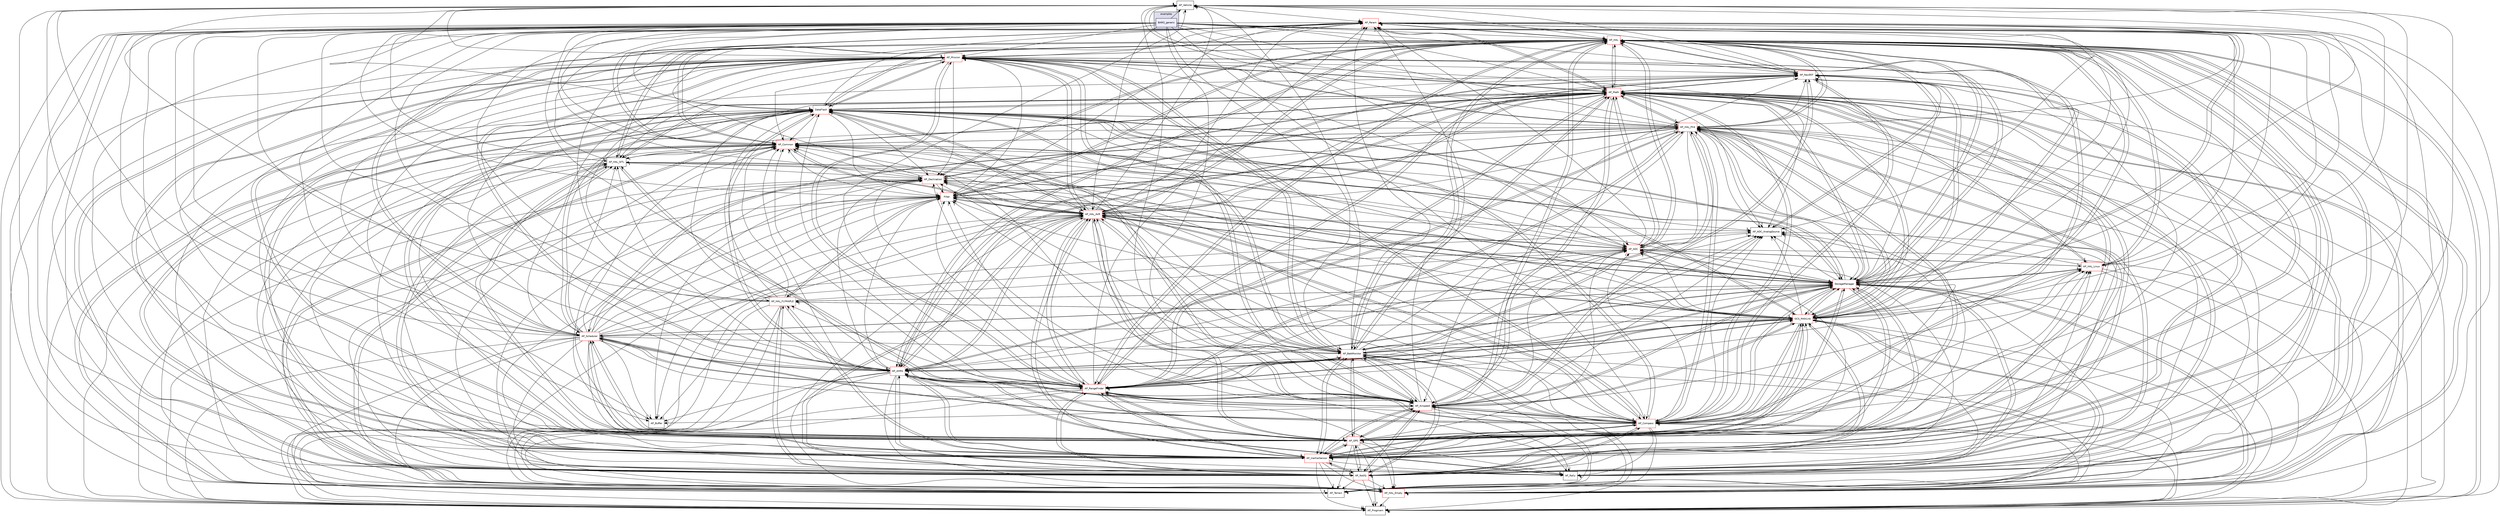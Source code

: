 digraph "libraries/AP_Baro/examples/BARO_generic" {
  compound=true
  node [ fontsize="10", fontname="Helvetica"];
  edge [ labelfontsize="10", labelfontname="Helvetica"];
  subgraph clusterdir_e9345034112a6a53f04f8d6fd0bea8ab {
    graph [ bgcolor="#ddddee", pencolor="black", label="examples" fontname="Helvetica", fontsize="10", URL="dir_e9345034112a6a53f04f8d6fd0bea8ab.html"]
  dir_ad669d66ded219631295278c33df428f [shape=box, label="BARO_generic", style="filled", fillcolor="#eeeeff", pencolor="black", URL="dir_ad669d66ded219631295278c33df428f.html"];
  }
  dir_605736780307584fc5a1e6c30e237454 [shape=box label="AP_Vehicle" URL="dir_605736780307584fc5a1e6c30e237454.html"];
  dir_85ad937bf7c11de5c2907a482c9c56bd [shape=box label="AP_AHRS" fillcolor="white" style="filled" color="red" URL="dir_85ad937bf7c11de5c2907a482c9c56bd.html"];
  dir_a7fc19be35497a7ff9f517e98edaea32 [shape=box label="Filter" fillcolor="white" style="filled" color="red" URL="dir_a7fc19be35497a7ff9f517e98edaea32.html"];
  dir_9c96844aac434389b1f4acef62dc3b93 [shape=box label="AP_HAL_SITL" URL="dir_9c96844aac434389b1f4acef62dc3b93.html"];
  dir_8368ee2f250655722bce4ae7bccd6615 [shape=box label="AP_HAL_Linux" fillcolor="white" style="filled" color="red" URL="dir_8368ee2f250655722bce4ae7bccd6615.html"];
  dir_a788fa8059992b455dc670fb6cc9c1a5 [shape=box label="AP_HAL_AVR" fillcolor="white" style="filled" color="red" URL="dir_a788fa8059992b455dc670fb6cc9c1a5.html"];
  dir_be870cb78c6e1bc08f9e4388e1828b4d [shape=box label="GCS_MAVLink" fillcolor="white" style="filled" color="red" URL="dir_be870cb78c6e1bc08f9e4388e1828b4d.html"];
  dir_e79ddc13cd2b4faf04987f849586d280 [shape=box label="AP_Notify" fillcolor="white" style="filled" color="red" URL="dir_e79ddc13cd2b4faf04987f849586d280.html"];
  dir_1cbc10423b2512b31103883361e0123b [shape=box label="AP_HAL" fillcolor="white" style="filled" color="red" URL="dir_1cbc10423b2512b31103883361e0123b.html"];
  dir_a13c6ed4fd97de966b0386f9b4eb86c6 [shape=box label="AP_Rally" URL="dir_a13c6ed4fd97de966b0386f9b4eb86c6.html"];
  dir_200d929b8d5577e7f19dc05ce443c612 [shape=box label="AP_Param" fillcolor="white" style="filled" color="red" URL="dir_200d929b8d5577e7f19dc05ce443c612.html"];
  dir_f8d151dc119ef4d37afa003c944b490a [shape=box label="AP_InertialSensor" fillcolor="white" style="filled" color="red" URL="dir_f8d151dc119ef4d37afa003c944b490a.html"];
  dir_dc27bcd5d3e114c391ea7ea0e777b78e [shape=box label="AP_GPS" fillcolor="white" style="filled" color="red" URL="dir_dc27bcd5d3e114c391ea7ea0e777b78e.html"];
  dir_881c5116171f3dbd959b4d99310ce5b6 [shape=box label="AP_Buffer" URL="dir_881c5116171f3dbd959b4d99310ce5b6.html"];
  dir_65717d02e6482fd400ba81c154f53df4 [shape=box label="AP_Compass" fillcolor="white" style="filled" color="red" URL="dir_65717d02e6482fd400ba81c154f53df4.html"];
  dir_bf8ee6ade5f07d9282f3caa02f17a995 [shape=box label="AP_HAL_Empty" fillcolor="white" style="filled" color="red" URL="dir_bf8ee6ade5f07d9282f3caa02f17a995.html"];
  dir_943e52f8581fabc839a1d5cc5644b223 [shape=box label="StorageManager" fillcolor="white" style="filled" color="red" URL="dir_943e52f8581fabc839a1d5cc5644b223.html"];
  dir_996e8670f125f81a54035ee10c7e09eb [shape=box label="AP_ADC" fillcolor="white" style="filled" color="red" URL="dir_996e8670f125f81a54035ee10c7e09eb.html"];
  dir_f0f1373a5071732c20e016b31c47ef93 [shape=box label="AP_Airspeed" fillcolor="white" style="filled" color="red" URL="dir_f0f1373a5071732c20e016b31c47ef93.html"];
  dir_2db31eccffaa5186f16f2cc3bf0c362d [shape=box label="AP_RangeFinder" fillcolor="white" style="filled" color="red" URL="dir_2db31eccffaa5186f16f2cc3bf0c362d.html"];
  dir_93fb9127672489656ce87df72f6e986d [shape=box label="AP_Math" fillcolor="white" style="filled" color="red" URL="dir_93fb9127672489656ce87df72f6e986d.html"];
  dir_f928a1ceb1b35bc625539098c2ce4b5a [shape=box label="AP_Terrain" URL="dir_f928a1ceb1b35bc625539098c2ce4b5a.html"];
  dir_76c3a7c075633ea7df6dd8cefcefbb8f [shape=box label="AP_Progmem" URL="dir_76c3a7c075633ea7df6dd8cefcefbb8f.html"];
  dir_210b3cddc805c7c91973d20121d570cf [shape=box label="AP_BattMonitor" fillcolor="white" style="filled" color="red" URL="dir_210b3cddc805c7c91973d20121d570cf.html"];
  dir_d9395b8c7ebe31e5b861a3fd94b6f729 [shape=box label="AP_Declination" fillcolor="white" style="filled" color="red" URL="dir_d9395b8c7ebe31e5b861a3fd94b6f729.html"];
  dir_758bea2d57e44590e8b855eb3ebf4c35 [shape=box label="AP_Scheduler" fillcolor="white" style="filled" color="red" URL="dir_758bea2d57e44590e8b855eb3ebf4c35.html"];
  dir_2890775853a43f967b43a1add8667c26 [shape=box label="AP_ADC_AnalogSource" URL="dir_2890775853a43f967b43a1add8667c26.html"];
  dir_df3f4256615fd4197927a84a019a8bd8 [shape=box label="AP_Common" fillcolor="white" style="filled" color="red" URL="dir_df3f4256615fd4197927a84a019a8bd8.html"];
  dir_79faf3bb0ccba03adcd32b8dc329cae8 [shape=box label="AP_HAL_PX4" fillcolor="white" style="filled" color="red" URL="dir_79faf3bb0ccba03adcd32b8dc329cae8.html"];
  dir_8d948ab9565677f64d3685937d41488b [shape=box label="DataFlash" fillcolor="white" style="filled" color="red" URL="dir_8d948ab9565677f64d3685937d41488b.html"];
  dir_46edeb859ac943c9ceb605f4bae14ade [shape=box label="AP_NavEKF" fillcolor="white" style="filled" color="red" URL="dir_46edeb859ac943c9ceb605f4bae14ade.html"];
  dir_ba666ef17abd61415700e81def64829e [shape=box label="AP_Mission" fillcolor="white" style="filled" color="red" URL="dir_ba666ef17abd61415700e81def64829e.html"];
  dir_27aac1b292e2310d4a0e80f286dc9b56 [shape=box label="AP_HAL_FLYMAPLE" fillcolor="white" style="filled" color="red" URL="dir_27aac1b292e2310d4a0e80f286dc9b56.html"];
  dir_605736780307584fc5a1e6c30e237454->dir_200d929b8d5577e7f19dc05ce443c612 [headlabel="1", labeldistance=1.5 headhref="dir_000163_000144.html"];
  dir_85ad937bf7c11de5c2907a482c9c56bd->dir_605736780307584fc5a1e6c30e237454 [headlabel="2", labeldistance=1.5 headhref="dir_000012_000163.html"];
  dir_85ad937bf7c11de5c2907a482c9c56bd->dir_a7fc19be35497a7ff9f517e98edaea32 [headlabel="1", labeldistance=1.5 headhref="dir_000012_000171.html"];
  dir_85ad937bf7c11de5c2907a482c9c56bd->dir_9c96844aac434389b1f4acef62dc3b93 [headlabel="1", labeldistance=1.5 headhref="dir_000012_000050.html"];
  dir_85ad937bf7c11de5c2907a482c9c56bd->dir_a788fa8059992b455dc670fb6cc9c1a5 [headlabel="1", labeldistance=1.5 headhref="dir_000012_000045.html"];
  dir_85ad937bf7c11de5c2907a482c9c56bd->dir_be870cb78c6e1bc08f9e4388e1828b4d [headlabel="1", labeldistance=1.5 headhref="dir_000012_000177.html"];
  dir_85ad937bf7c11de5c2907a482c9c56bd->dir_e79ddc13cd2b4faf04987f849586d280 [headlabel="1", labeldistance=1.5 headhref="dir_000012_000134.html"];
  dir_85ad937bf7c11de5c2907a482c9c56bd->dir_1cbc10423b2512b31103883361e0123b [headlabel="5", labeldistance=1.5 headhref="dir_000012_000044.html"];
  dir_85ad937bf7c11de5c2907a482c9c56bd->dir_a13c6ed4fd97de966b0386f9b4eb86c6 [headlabel="1", labeldistance=1.5 headhref="dir_000012_000149.html"];
  dir_85ad937bf7c11de5c2907a482c9c56bd->dir_200d929b8d5577e7f19dc05ce443c612 [headlabel="2", labeldistance=1.5 headhref="dir_000012_000144.html"];
  dir_85ad937bf7c11de5c2907a482c9c56bd->dir_f8d151dc119ef4d37afa003c944b490a [headlabel="2", labeldistance=1.5 headhref="dir_000012_000103.html"];
  dir_85ad937bf7c11de5c2907a482c9c56bd->dir_dc27bcd5d3e114c391ea7ea0e777b78e [headlabel="2", labeldistance=1.5 headhref="dir_000012_000040.html"];
  dir_85ad937bf7c11de5c2907a482c9c56bd->dir_881c5116171f3dbd959b4d99310ce5b6 [headlabel="1", labeldistance=1.5 headhref="dir_000012_000026.html"];
  dir_85ad937bf7c11de5c2907a482c9c56bd->dir_65717d02e6482fd400ba81c154f53df4 [headlabel="2", labeldistance=1.5 headhref="dir_000012_000031.html"];
  dir_85ad937bf7c11de5c2907a482c9c56bd->dir_bf8ee6ade5f07d9282f3caa02f17a995 [headlabel="1", labeldistance=1.5 headhref="dir_000012_000046.html"];
  dir_85ad937bf7c11de5c2907a482c9c56bd->dir_943e52f8581fabc839a1d5cc5644b223 [headlabel="1", labeldistance=1.5 headhref="dir_000012_000195.html"];
  dir_85ad937bf7c11de5c2907a482c9c56bd->dir_996e8670f125f81a54035ee10c7e09eb [headlabel="1", labeldistance=1.5 headhref="dir_000012_000008.html"];
  dir_85ad937bf7c11de5c2907a482c9c56bd->dir_f0f1373a5071732c20e016b31c47ef93 [headlabel="2", labeldistance=1.5 headhref="dir_000012_000015.html"];
  dir_85ad937bf7c11de5c2907a482c9c56bd->dir_2db31eccffaa5186f16f2cc3bf0c362d [headlabel="1", labeldistance=1.5 headhref="dir_000012_000150.html"];
  dir_85ad937bf7c11de5c2907a482c9c56bd->dir_93fb9127672489656ce87df72f6e986d [headlabel="2", labeldistance=1.5 headhref="dir_000012_000111.html"];
  dir_85ad937bf7c11de5c2907a482c9c56bd->dir_f928a1ceb1b35bc625539098c2ce4b5a [headlabel="1", labeldistance=1.5 headhref="dir_000012_000162.html"];
  dir_85ad937bf7c11de5c2907a482c9c56bd->dir_76c3a7c075633ea7df6dd8cefcefbb8f [headlabel="1", labeldistance=1.5 headhref="dir_000012_000148.html"];
  dir_85ad937bf7c11de5c2907a482c9c56bd->dir_210b3cddc805c7c91973d20121d570cf [headlabel="1", labeldistance=1.5 headhref="dir_000012_000022.html"];
  dir_85ad937bf7c11de5c2907a482c9c56bd->dir_d9395b8c7ebe31e5b861a3fd94b6f729 [headlabel="1", labeldistance=1.5 headhref="dir_000012_000035.html"];
  dir_85ad937bf7c11de5c2907a482c9c56bd->dir_758bea2d57e44590e8b855eb3ebf4c35 [headlabel="1", labeldistance=1.5 headhref="dir_000012_000155.html"];
  dir_85ad937bf7c11de5c2907a482c9c56bd->dir_2890775853a43f967b43a1add8667c26 [headlabel="1", labeldistance=1.5 headhref="dir_000012_000011.html"];
  dir_85ad937bf7c11de5c2907a482c9c56bd->dir_df3f4256615fd4197927a84a019a8bd8 [headlabel="1", labeldistance=1.5 headhref="dir_000012_000028.html"];
  dir_85ad937bf7c11de5c2907a482c9c56bd->dir_79faf3bb0ccba03adcd32b8dc329cae8 [headlabel="1", labeldistance=1.5 headhref="dir_000012_000049.html"];
  dir_85ad937bf7c11de5c2907a482c9c56bd->dir_8d948ab9565677f64d3685937d41488b [headlabel="1", labeldistance=1.5 headhref="dir_000012_000168.html"];
  dir_85ad937bf7c11de5c2907a482c9c56bd->dir_46edeb859ac943c9ceb605f4bae14ade [headlabel="2", labeldistance=1.5 headhref="dir_000012_000130.html"];
  dir_85ad937bf7c11de5c2907a482c9c56bd->dir_ba666ef17abd61415700e81def64829e [headlabel="1", labeldistance=1.5 headhref="dir_000012_000120.html"];
  dir_a7fc19be35497a7ff9f517e98edaea32->dir_a788fa8059992b455dc670fb6cc9c1a5 [headlabel="4", labeldistance=1.5 headhref="dir_000171_000045.html"];
  dir_a7fc19be35497a7ff9f517e98edaea32->dir_1cbc10423b2512b31103883361e0123b [headlabel="5", labeldistance=1.5 headhref="dir_000171_000044.html"];
  dir_a7fc19be35497a7ff9f517e98edaea32->dir_200d929b8d5577e7f19dc05ce443c612 [headlabel="4", labeldistance=1.5 headhref="dir_000171_000144.html"];
  dir_a7fc19be35497a7ff9f517e98edaea32->dir_bf8ee6ade5f07d9282f3caa02f17a995 [headlabel="1", labeldistance=1.5 headhref="dir_000171_000046.html"];
  dir_a7fc19be35497a7ff9f517e98edaea32->dir_943e52f8581fabc839a1d5cc5644b223 [headlabel="4", labeldistance=1.5 headhref="dir_000171_000195.html"];
  dir_a7fc19be35497a7ff9f517e98edaea32->dir_93fb9127672489656ce87df72f6e986d [headlabel="7", labeldistance=1.5 headhref="dir_000171_000111.html"];
  dir_a7fc19be35497a7ff9f517e98edaea32->dir_76c3a7c075633ea7df6dd8cefcefbb8f [headlabel="4", labeldistance=1.5 headhref="dir_000171_000148.html"];
  dir_a7fc19be35497a7ff9f517e98edaea32->dir_df3f4256615fd4197927a84a019a8bd8 [headlabel="4", labeldistance=1.5 headhref="dir_000171_000028.html"];
  dir_a7fc19be35497a7ff9f517e98edaea32->dir_79faf3bb0ccba03adcd32b8dc329cae8 [headlabel="2", labeldistance=1.5 headhref="dir_000171_000049.html"];
  dir_a7fc19be35497a7ff9f517e98edaea32->dir_27aac1b292e2310d4a0e80f286dc9b56 [headlabel="1", labeldistance=1.5 headhref="dir_000171_000047.html"];
  dir_9c96844aac434389b1f4acef62dc3b93->dir_1cbc10423b2512b31103883361e0123b [headlabel="25", labeldistance=1.5 headhref="dir_000050_000044.html"];
  dir_9c96844aac434389b1f4acef62dc3b93->dir_200d929b8d5577e7f19dc05ce443c612 [headlabel="1", labeldistance=1.5 headhref="dir_000050_000144.html"];
  dir_9c96844aac434389b1f4acef62dc3b93->dir_f8d151dc119ef4d37afa003c944b490a [headlabel="1", labeldistance=1.5 headhref="dir_000050_000103.html"];
  dir_9c96844aac434389b1f4acef62dc3b93->dir_dc27bcd5d3e114c391ea7ea0e777b78e [headlabel="2", labeldistance=1.5 headhref="dir_000050_000040.html"];
  dir_9c96844aac434389b1f4acef62dc3b93->dir_65717d02e6482fd400ba81c154f53df4 [headlabel="3", labeldistance=1.5 headhref="dir_000050_000031.html"];
  dir_9c96844aac434389b1f4acef62dc3b93->dir_bf8ee6ade5f07d9282f3caa02f17a995 [headlabel="2", labeldistance=1.5 headhref="dir_000050_000046.html"];
  dir_9c96844aac434389b1f4acef62dc3b93->dir_996e8670f125f81a54035ee10c7e09eb [headlabel="1", labeldistance=1.5 headhref="dir_000050_000008.html"];
  dir_9c96844aac434389b1f4acef62dc3b93->dir_2db31eccffaa5186f16f2cc3bf0c362d [headlabel="1", labeldistance=1.5 headhref="dir_000050_000150.html"];
  dir_9c96844aac434389b1f4acef62dc3b93->dir_93fb9127672489656ce87df72f6e986d [headlabel="6", labeldistance=1.5 headhref="dir_000050_000111.html"];
  dir_9c96844aac434389b1f4acef62dc3b93->dir_f928a1ceb1b35bc625539098c2ce4b5a [headlabel="1", labeldistance=1.5 headhref="dir_000050_000162.html"];
  dir_9c96844aac434389b1f4acef62dc3b93->dir_d9395b8c7ebe31e5b861a3fd94b6f729 [headlabel="2", labeldistance=1.5 headhref="dir_000050_000035.html"];
  dir_8368ee2f250655722bce4ae7bccd6615->dir_1cbc10423b2512b31103883361e0123b [headlabel="35", labeldistance=1.5 headhref="dir_000048_000044.html"];
  dir_8368ee2f250655722bce4ae7bccd6615->dir_200d929b8d5577e7f19dc05ce443c612 [headlabel="1", labeldistance=1.5 headhref="dir_000048_000144.html"];
  dir_8368ee2f250655722bce4ae7bccd6615->dir_bf8ee6ade5f07d9282f3caa02f17a995 [headlabel="3", labeldistance=1.5 headhref="dir_000048_000046.html"];
  dir_8368ee2f250655722bce4ae7bccd6615->dir_943e52f8581fabc839a1d5cc5644b223 [headlabel="1", labeldistance=1.5 headhref="dir_000048_000195.html"];
  dir_8368ee2f250655722bce4ae7bccd6615->dir_996e8670f125f81a54035ee10c7e09eb [headlabel="1", labeldistance=1.5 headhref="dir_000048_000008.html"];
  dir_8368ee2f250655722bce4ae7bccd6615->dir_93fb9127672489656ce87df72f6e986d [headlabel="1", labeldistance=1.5 headhref="dir_000048_000111.html"];
  dir_8368ee2f250655722bce4ae7bccd6615->dir_76c3a7c075633ea7df6dd8cefcefbb8f [headlabel="1", labeldistance=1.5 headhref="dir_000048_000148.html"];
  dir_8368ee2f250655722bce4ae7bccd6615->dir_df3f4256615fd4197927a84a019a8bd8 [headlabel="1", labeldistance=1.5 headhref="dir_000048_000028.html"];
  dir_a788fa8059992b455dc670fb6cc9c1a5->dir_605736780307584fc5a1e6c30e237454 [headlabel="2", labeldistance=1.5 headhref="dir_000045_000163.html"];
  dir_a788fa8059992b455dc670fb6cc9c1a5->dir_85ad937bf7c11de5c2907a482c9c56bd [headlabel="2", labeldistance=1.5 headhref="dir_000045_000012.html"];
  dir_a788fa8059992b455dc670fb6cc9c1a5->dir_a7fc19be35497a7ff9f517e98edaea32 [headlabel="2", labeldistance=1.5 headhref="dir_000045_000171.html"];
  dir_a788fa8059992b455dc670fb6cc9c1a5->dir_be870cb78c6e1bc08f9e4388e1828b4d [headlabel="2", labeldistance=1.5 headhref="dir_000045_000177.html"];
  dir_a788fa8059992b455dc670fb6cc9c1a5->dir_e79ddc13cd2b4faf04987f849586d280 [headlabel="2", labeldistance=1.5 headhref="dir_000045_000134.html"];
  dir_a788fa8059992b455dc670fb6cc9c1a5->dir_1cbc10423b2512b31103883361e0123b [headlabel="56", labeldistance=1.5 headhref="dir_000045_000044.html"];
  dir_a788fa8059992b455dc670fb6cc9c1a5->dir_200d929b8d5577e7f19dc05ce443c612 [headlabel="15", labeldistance=1.5 headhref="dir_000045_000144.html"];
  dir_a788fa8059992b455dc670fb6cc9c1a5->dir_f8d151dc119ef4d37afa003c944b490a [headlabel="2", labeldistance=1.5 headhref="dir_000045_000103.html"];
  dir_a788fa8059992b455dc670fb6cc9c1a5->dir_dc27bcd5d3e114c391ea7ea0e777b78e [headlabel="2", labeldistance=1.5 headhref="dir_000045_000040.html"];
  dir_a788fa8059992b455dc670fb6cc9c1a5->dir_881c5116171f3dbd959b4d99310ce5b6 [headlabel="2", labeldistance=1.5 headhref="dir_000045_000026.html"];
  dir_a788fa8059992b455dc670fb6cc9c1a5->dir_65717d02e6482fd400ba81c154f53df4 [headlabel="2", labeldistance=1.5 headhref="dir_000045_000031.html"];
  dir_a788fa8059992b455dc670fb6cc9c1a5->dir_943e52f8581fabc839a1d5cc5644b223 [headlabel="12", labeldistance=1.5 headhref="dir_000045_000195.html"];
  dir_a788fa8059992b455dc670fb6cc9c1a5->dir_996e8670f125f81a54035ee10c7e09eb [headlabel="2", labeldistance=1.5 headhref="dir_000045_000008.html"];
  dir_a788fa8059992b455dc670fb6cc9c1a5->dir_f0f1373a5071732c20e016b31c47ef93 [headlabel="2", labeldistance=1.5 headhref="dir_000045_000015.html"];
  dir_a788fa8059992b455dc670fb6cc9c1a5->dir_2db31eccffaa5186f16f2cc3bf0c362d [headlabel="2", labeldistance=1.5 headhref="dir_000045_000150.html"];
  dir_a788fa8059992b455dc670fb6cc9c1a5->dir_93fb9127672489656ce87df72f6e986d [headlabel="16", labeldistance=1.5 headhref="dir_000045_000111.html"];
  dir_a788fa8059992b455dc670fb6cc9c1a5->dir_f928a1ceb1b35bc625539098c2ce4b5a [headlabel="2", labeldistance=1.5 headhref="dir_000045_000162.html"];
  dir_a788fa8059992b455dc670fb6cc9c1a5->dir_76c3a7c075633ea7df6dd8cefcefbb8f [headlabel="15", labeldistance=1.5 headhref="dir_000045_000148.html"];
  dir_a788fa8059992b455dc670fb6cc9c1a5->dir_210b3cddc805c7c91973d20121d570cf [headlabel="2", labeldistance=1.5 headhref="dir_000045_000022.html"];
  dir_a788fa8059992b455dc670fb6cc9c1a5->dir_d9395b8c7ebe31e5b861a3fd94b6f729 [headlabel="2", labeldistance=1.5 headhref="dir_000045_000035.html"];
  dir_a788fa8059992b455dc670fb6cc9c1a5->dir_2890775853a43f967b43a1add8667c26 [headlabel="2", labeldistance=1.5 headhref="dir_000045_000011.html"];
  dir_a788fa8059992b455dc670fb6cc9c1a5->dir_df3f4256615fd4197927a84a019a8bd8 [headlabel="15", labeldistance=1.5 headhref="dir_000045_000028.html"];
  dir_a788fa8059992b455dc670fb6cc9c1a5->dir_8d948ab9565677f64d3685937d41488b [headlabel="2", labeldistance=1.5 headhref="dir_000045_000168.html"];
  dir_a788fa8059992b455dc670fb6cc9c1a5->dir_46edeb859ac943c9ceb605f4bae14ade [headlabel="2", labeldistance=1.5 headhref="dir_000045_000130.html"];
  dir_a788fa8059992b455dc670fb6cc9c1a5->dir_ba666ef17abd61415700e81def64829e [headlabel="2", labeldistance=1.5 headhref="dir_000045_000120.html"];
  dir_be870cb78c6e1bc08f9e4388e1828b4d->dir_605736780307584fc5a1e6c30e237454 [headlabel="1", labeldistance=1.5 headhref="dir_000177_000163.html"];
  dir_be870cb78c6e1bc08f9e4388e1828b4d->dir_85ad937bf7c11de5c2907a482c9c56bd [headlabel="2", labeldistance=1.5 headhref="dir_000177_000012.html"];
  dir_be870cb78c6e1bc08f9e4388e1828b4d->dir_a7fc19be35497a7ff9f517e98edaea32 [headlabel="1", labeldistance=1.5 headhref="dir_000177_000171.html"];
  dir_be870cb78c6e1bc08f9e4388e1828b4d->dir_9c96844aac434389b1f4acef62dc3b93 [headlabel="1", labeldistance=1.5 headhref="dir_000177_000050.html"];
  dir_be870cb78c6e1bc08f9e4388e1828b4d->dir_8368ee2f250655722bce4ae7bccd6615 [headlabel="1", labeldistance=1.5 headhref="dir_000177_000048.html"];
  dir_be870cb78c6e1bc08f9e4388e1828b4d->dir_a788fa8059992b455dc670fb6cc9c1a5 [headlabel="1", labeldistance=1.5 headhref="dir_000177_000045.html"];
  dir_be870cb78c6e1bc08f9e4388e1828b4d->dir_e79ddc13cd2b4faf04987f849586d280 [headlabel="1", labeldistance=1.5 headhref="dir_000177_000134.html"];
  dir_be870cb78c6e1bc08f9e4388e1828b4d->dir_1cbc10423b2512b31103883361e0123b [headlabel="8", labeldistance=1.5 headhref="dir_000177_000044.html"];
  dir_be870cb78c6e1bc08f9e4388e1828b4d->dir_a13c6ed4fd97de966b0386f9b4eb86c6 [headlabel="1", labeldistance=1.5 headhref="dir_000177_000149.html"];
  dir_be870cb78c6e1bc08f9e4388e1828b4d->dir_200d929b8d5577e7f19dc05ce443c612 [headlabel="2", labeldistance=1.5 headhref="dir_000177_000144.html"];
  dir_be870cb78c6e1bc08f9e4388e1828b4d->dir_f8d151dc119ef4d37afa003c944b490a [headlabel="1", labeldistance=1.5 headhref="dir_000177_000103.html"];
  dir_be870cb78c6e1bc08f9e4388e1828b4d->dir_dc27bcd5d3e114c391ea7ea0e777b78e [headlabel="2", labeldistance=1.5 headhref="dir_000177_000040.html"];
  dir_be870cb78c6e1bc08f9e4388e1828b4d->dir_65717d02e6482fd400ba81c154f53df4 [headlabel="1", labeldistance=1.5 headhref="dir_000177_000031.html"];
  dir_be870cb78c6e1bc08f9e4388e1828b4d->dir_bf8ee6ade5f07d9282f3caa02f17a995 [headlabel="1", labeldistance=1.5 headhref="dir_000177_000046.html"];
  dir_be870cb78c6e1bc08f9e4388e1828b4d->dir_943e52f8581fabc839a1d5cc5644b223 [headlabel="1", labeldistance=1.5 headhref="dir_000177_000195.html"];
  dir_be870cb78c6e1bc08f9e4388e1828b4d->dir_996e8670f125f81a54035ee10c7e09eb [headlabel="1", labeldistance=1.5 headhref="dir_000177_000008.html"];
  dir_be870cb78c6e1bc08f9e4388e1828b4d->dir_f0f1373a5071732c20e016b31c47ef93 [headlabel="1", labeldistance=1.5 headhref="dir_000177_000015.html"];
  dir_be870cb78c6e1bc08f9e4388e1828b4d->dir_2db31eccffaa5186f16f2cc3bf0c362d [headlabel="1", labeldistance=1.5 headhref="dir_000177_000150.html"];
  dir_be870cb78c6e1bc08f9e4388e1828b4d->dir_93fb9127672489656ce87df72f6e986d [headlabel="2", labeldistance=1.5 headhref="dir_000177_000111.html"];
  dir_be870cb78c6e1bc08f9e4388e1828b4d->dir_f928a1ceb1b35bc625539098c2ce4b5a [headlabel="1", labeldistance=1.5 headhref="dir_000177_000162.html"];
  dir_be870cb78c6e1bc08f9e4388e1828b4d->dir_76c3a7c075633ea7df6dd8cefcefbb8f [headlabel="1", labeldistance=1.5 headhref="dir_000177_000148.html"];
  dir_be870cb78c6e1bc08f9e4388e1828b4d->dir_210b3cddc805c7c91973d20121d570cf [headlabel="2", labeldistance=1.5 headhref="dir_000177_000022.html"];
  dir_be870cb78c6e1bc08f9e4388e1828b4d->dir_d9395b8c7ebe31e5b861a3fd94b6f729 [headlabel="1", labeldistance=1.5 headhref="dir_000177_000035.html"];
  dir_be870cb78c6e1bc08f9e4388e1828b4d->dir_758bea2d57e44590e8b855eb3ebf4c35 [headlabel="1", labeldistance=1.5 headhref="dir_000177_000155.html"];
  dir_be870cb78c6e1bc08f9e4388e1828b4d->dir_2890775853a43f967b43a1add8667c26 [headlabel="1", labeldistance=1.5 headhref="dir_000177_000011.html"];
  dir_be870cb78c6e1bc08f9e4388e1828b4d->dir_df3f4256615fd4197927a84a019a8bd8 [headlabel="5", labeldistance=1.5 headhref="dir_000177_000028.html"];
  dir_be870cb78c6e1bc08f9e4388e1828b4d->dir_79faf3bb0ccba03adcd32b8dc329cae8 [headlabel="1", labeldistance=1.5 headhref="dir_000177_000049.html"];
  dir_be870cb78c6e1bc08f9e4388e1828b4d->dir_8d948ab9565677f64d3685937d41488b [headlabel="4", labeldistance=1.5 headhref="dir_000177_000168.html"];
  dir_be870cb78c6e1bc08f9e4388e1828b4d->dir_46edeb859ac943c9ceb605f4bae14ade [headlabel="1", labeldistance=1.5 headhref="dir_000177_000130.html"];
  dir_be870cb78c6e1bc08f9e4388e1828b4d->dir_ba666ef17abd61415700e81def64829e [headlabel="2", labeldistance=1.5 headhref="dir_000177_000120.html"];
  dir_be870cb78c6e1bc08f9e4388e1828b4d->dir_27aac1b292e2310d4a0e80f286dc9b56 [headlabel="1", labeldistance=1.5 headhref="dir_000177_000047.html"];
  dir_e79ddc13cd2b4faf04987f849586d280->dir_605736780307584fc5a1e6c30e237454 [headlabel="1", labeldistance=1.5 headhref="dir_000134_000163.html"];
  dir_e79ddc13cd2b4faf04987f849586d280->dir_85ad937bf7c11de5c2907a482c9c56bd [headlabel="1", labeldistance=1.5 headhref="dir_000134_000012.html"];
  dir_e79ddc13cd2b4faf04987f849586d280->dir_a7fc19be35497a7ff9f517e98edaea32 [headlabel="1", labeldistance=1.5 headhref="dir_000134_000171.html"];
  dir_e79ddc13cd2b4faf04987f849586d280->dir_9c96844aac434389b1f4acef62dc3b93 [headlabel="1", labeldistance=1.5 headhref="dir_000134_000050.html"];
  dir_e79ddc13cd2b4faf04987f849586d280->dir_8368ee2f250655722bce4ae7bccd6615 [headlabel="3", labeldistance=1.5 headhref="dir_000134_000048.html"];
  dir_e79ddc13cd2b4faf04987f849586d280->dir_a788fa8059992b455dc670fb6cc9c1a5 [headlabel="2", labeldistance=1.5 headhref="dir_000134_000045.html"];
  dir_e79ddc13cd2b4faf04987f849586d280->dir_be870cb78c6e1bc08f9e4388e1828b4d [headlabel="4", labeldistance=1.5 headhref="dir_000134_000177.html"];
  dir_e79ddc13cd2b4faf04987f849586d280->dir_1cbc10423b2512b31103883361e0123b [headlabel="16", labeldistance=1.5 headhref="dir_000134_000044.html"];
  dir_e79ddc13cd2b4faf04987f849586d280->dir_200d929b8d5577e7f19dc05ce443c612 [headlabel="3", labeldistance=1.5 headhref="dir_000134_000144.html"];
  dir_e79ddc13cd2b4faf04987f849586d280->dir_f8d151dc119ef4d37afa003c944b490a [headlabel="1", labeldistance=1.5 headhref="dir_000134_000103.html"];
  dir_e79ddc13cd2b4faf04987f849586d280->dir_dc27bcd5d3e114c391ea7ea0e777b78e [headlabel="2", labeldistance=1.5 headhref="dir_000134_000040.html"];
  dir_e79ddc13cd2b4faf04987f849586d280->dir_65717d02e6482fd400ba81c154f53df4 [headlabel="1", labeldistance=1.5 headhref="dir_000134_000031.html"];
  dir_e79ddc13cd2b4faf04987f849586d280->dir_bf8ee6ade5f07d9282f3caa02f17a995 [headlabel="2", labeldistance=1.5 headhref="dir_000134_000046.html"];
  dir_e79ddc13cd2b4faf04987f849586d280->dir_943e52f8581fabc839a1d5cc5644b223 [headlabel="2", labeldistance=1.5 headhref="dir_000134_000195.html"];
  dir_e79ddc13cd2b4faf04987f849586d280->dir_996e8670f125f81a54035ee10c7e09eb [headlabel="1", labeldistance=1.5 headhref="dir_000134_000008.html"];
  dir_e79ddc13cd2b4faf04987f849586d280->dir_f0f1373a5071732c20e016b31c47ef93 [headlabel="1", labeldistance=1.5 headhref="dir_000134_000015.html"];
  dir_e79ddc13cd2b4faf04987f849586d280->dir_2db31eccffaa5186f16f2cc3bf0c362d [headlabel="2", labeldistance=1.5 headhref="dir_000134_000150.html"];
  dir_e79ddc13cd2b4faf04987f849586d280->dir_93fb9127672489656ce87df72f6e986d [headlabel="4", labeldistance=1.5 headhref="dir_000134_000111.html"];
  dir_e79ddc13cd2b4faf04987f849586d280->dir_f928a1ceb1b35bc625539098c2ce4b5a [headlabel="1", labeldistance=1.5 headhref="dir_000134_000162.html"];
  dir_e79ddc13cd2b4faf04987f849586d280->dir_76c3a7c075633ea7df6dd8cefcefbb8f [headlabel="2", labeldistance=1.5 headhref="dir_000134_000148.html"];
  dir_e79ddc13cd2b4faf04987f849586d280->dir_210b3cddc805c7c91973d20121d570cf [headlabel="1", labeldistance=1.5 headhref="dir_000134_000022.html"];
  dir_e79ddc13cd2b4faf04987f849586d280->dir_d9395b8c7ebe31e5b861a3fd94b6f729 [headlabel="1", labeldistance=1.5 headhref="dir_000134_000035.html"];
  dir_e79ddc13cd2b4faf04987f849586d280->dir_2890775853a43f967b43a1add8667c26 [headlabel="1", labeldistance=1.5 headhref="dir_000134_000011.html"];
  dir_e79ddc13cd2b4faf04987f849586d280->dir_df3f4256615fd4197927a84a019a8bd8 [headlabel="6", labeldistance=1.5 headhref="dir_000134_000028.html"];
  dir_e79ddc13cd2b4faf04987f849586d280->dir_79faf3bb0ccba03adcd32b8dc329cae8 [headlabel="2", labeldistance=1.5 headhref="dir_000134_000049.html"];
  dir_e79ddc13cd2b4faf04987f849586d280->dir_8d948ab9565677f64d3685937d41488b [headlabel="1", labeldistance=1.5 headhref="dir_000134_000168.html"];
  dir_e79ddc13cd2b4faf04987f849586d280->dir_46edeb859ac943c9ceb605f4bae14ade [headlabel="1", labeldistance=1.5 headhref="dir_000134_000130.html"];
  dir_e79ddc13cd2b4faf04987f849586d280->dir_ba666ef17abd61415700e81def64829e [headlabel="1", labeldistance=1.5 headhref="dir_000134_000120.html"];
  dir_e79ddc13cd2b4faf04987f849586d280->dir_27aac1b292e2310d4a0e80f286dc9b56 [headlabel="1", labeldistance=1.5 headhref="dir_000134_000047.html"];
  dir_1cbc10423b2512b31103883361e0123b->dir_605736780307584fc5a1e6c30e237454 [headlabel="5", labeldistance=1.5 headhref="dir_000044_000163.html"];
  dir_1cbc10423b2512b31103883361e0123b->dir_85ad937bf7c11de5c2907a482c9c56bd [headlabel="5", labeldistance=1.5 headhref="dir_000044_000012.html"];
  dir_1cbc10423b2512b31103883361e0123b->dir_a7fc19be35497a7ff9f517e98edaea32 [headlabel="5", labeldistance=1.5 headhref="dir_000044_000171.html"];
  dir_1cbc10423b2512b31103883361e0123b->dir_9c96844aac434389b1f4acef62dc3b93 [headlabel="6", labeldistance=1.5 headhref="dir_000044_000050.html"];
  dir_1cbc10423b2512b31103883361e0123b->dir_8368ee2f250655722bce4ae7bccd6615 [headlabel="5", labeldistance=1.5 headhref="dir_000044_000048.html"];
  dir_1cbc10423b2512b31103883361e0123b->dir_a788fa8059992b455dc670fb6cc9c1a5 [headlabel="6", labeldistance=1.5 headhref="dir_000044_000045.html"];
  dir_1cbc10423b2512b31103883361e0123b->dir_be870cb78c6e1bc08f9e4388e1828b4d [headlabel="5", labeldistance=1.5 headhref="dir_000044_000177.html"];
  dir_1cbc10423b2512b31103883361e0123b->dir_e79ddc13cd2b4faf04987f849586d280 [headlabel="5", labeldistance=1.5 headhref="dir_000044_000134.html"];
  dir_1cbc10423b2512b31103883361e0123b->dir_a13c6ed4fd97de966b0386f9b4eb86c6 [headlabel="5", labeldistance=1.5 headhref="dir_000044_000149.html"];
  dir_1cbc10423b2512b31103883361e0123b->dir_200d929b8d5577e7f19dc05ce443c612 [headlabel="6", labeldistance=1.5 headhref="dir_000044_000144.html"];
  dir_1cbc10423b2512b31103883361e0123b->dir_f8d151dc119ef4d37afa003c944b490a [headlabel="5", labeldistance=1.5 headhref="dir_000044_000103.html"];
  dir_1cbc10423b2512b31103883361e0123b->dir_dc27bcd5d3e114c391ea7ea0e777b78e [headlabel="5", labeldistance=1.5 headhref="dir_000044_000040.html"];
  dir_1cbc10423b2512b31103883361e0123b->dir_65717d02e6482fd400ba81c154f53df4 [headlabel="5", labeldistance=1.5 headhref="dir_000044_000031.html"];
  dir_1cbc10423b2512b31103883361e0123b->dir_bf8ee6ade5f07d9282f3caa02f17a995 [headlabel="6", labeldistance=1.5 headhref="dir_000044_000046.html"];
  dir_1cbc10423b2512b31103883361e0123b->dir_943e52f8581fabc839a1d5cc5644b223 [headlabel="6", labeldistance=1.5 headhref="dir_000044_000195.html"];
  dir_1cbc10423b2512b31103883361e0123b->dir_996e8670f125f81a54035ee10c7e09eb [headlabel="5", labeldistance=1.5 headhref="dir_000044_000008.html"];
  dir_1cbc10423b2512b31103883361e0123b->dir_f0f1373a5071732c20e016b31c47ef93 [headlabel="5", labeldistance=1.5 headhref="dir_000044_000015.html"];
  dir_1cbc10423b2512b31103883361e0123b->dir_2db31eccffaa5186f16f2cc3bf0c362d [headlabel="5", labeldistance=1.5 headhref="dir_000044_000150.html"];
  dir_1cbc10423b2512b31103883361e0123b->dir_93fb9127672489656ce87df72f6e986d [headlabel="7", labeldistance=1.5 headhref="dir_000044_000111.html"];
  dir_1cbc10423b2512b31103883361e0123b->dir_f928a1ceb1b35bc625539098c2ce4b5a [headlabel="5", labeldistance=1.5 headhref="dir_000044_000162.html"];
  dir_1cbc10423b2512b31103883361e0123b->dir_76c3a7c075633ea7df6dd8cefcefbb8f [headlabel="10", labeldistance=1.5 headhref="dir_000044_000148.html"];
  dir_1cbc10423b2512b31103883361e0123b->dir_210b3cddc805c7c91973d20121d570cf [headlabel="5", labeldistance=1.5 headhref="dir_000044_000022.html"];
  dir_1cbc10423b2512b31103883361e0123b->dir_d9395b8c7ebe31e5b861a3fd94b6f729 [headlabel="5", labeldistance=1.5 headhref="dir_000044_000035.html"];
  dir_1cbc10423b2512b31103883361e0123b->dir_758bea2d57e44590e8b855eb3ebf4c35 [headlabel="4", labeldistance=1.5 headhref="dir_000044_000155.html"];
  dir_1cbc10423b2512b31103883361e0123b->dir_2890775853a43f967b43a1add8667c26 [headlabel="5", labeldistance=1.5 headhref="dir_000044_000011.html"];
  dir_1cbc10423b2512b31103883361e0123b->dir_df3f4256615fd4197927a84a019a8bd8 [headlabel="7", labeldistance=1.5 headhref="dir_000044_000028.html"];
  dir_1cbc10423b2512b31103883361e0123b->dir_79faf3bb0ccba03adcd32b8dc329cae8 [headlabel="6", labeldistance=1.5 headhref="dir_000044_000049.html"];
  dir_1cbc10423b2512b31103883361e0123b->dir_8d948ab9565677f64d3685937d41488b [headlabel="5", labeldistance=1.5 headhref="dir_000044_000168.html"];
  dir_1cbc10423b2512b31103883361e0123b->dir_46edeb859ac943c9ceb605f4bae14ade [headlabel="5", labeldistance=1.5 headhref="dir_000044_000130.html"];
  dir_1cbc10423b2512b31103883361e0123b->dir_ba666ef17abd61415700e81def64829e [headlabel="5", labeldistance=1.5 headhref="dir_000044_000120.html"];
  dir_a13c6ed4fd97de966b0386f9b4eb86c6->dir_85ad937bf7c11de5c2907a482c9c56bd [headlabel="1", labeldistance=1.5 headhref="dir_000149_000012.html"];
  dir_a13c6ed4fd97de966b0386f9b4eb86c6->dir_1cbc10423b2512b31103883361e0123b [headlabel="1", labeldistance=1.5 headhref="dir_000149_000044.html"];
  dir_a13c6ed4fd97de966b0386f9b4eb86c6->dir_200d929b8d5577e7f19dc05ce443c612 [headlabel="1", labeldistance=1.5 headhref="dir_000149_000144.html"];
  dir_a13c6ed4fd97de966b0386f9b4eb86c6->dir_943e52f8581fabc839a1d5cc5644b223 [headlabel="1", labeldistance=1.5 headhref="dir_000149_000195.html"];
  dir_a13c6ed4fd97de966b0386f9b4eb86c6->dir_df3f4256615fd4197927a84a019a8bd8 [headlabel="1", labeldistance=1.5 headhref="dir_000149_000028.html"];
  dir_200d929b8d5577e7f19dc05ce443c612->dir_1cbc10423b2512b31103883361e0123b [headlabel="2", labeldistance=1.5 headhref="dir_000144_000044.html"];
  dir_200d929b8d5577e7f19dc05ce443c612->dir_943e52f8581fabc839a1d5cc5644b223 [headlabel="1", labeldistance=1.5 headhref="dir_000144_000195.html"];
  dir_200d929b8d5577e7f19dc05ce443c612->dir_93fb9127672489656ce87df72f6e986d [headlabel="1", labeldistance=1.5 headhref="dir_000144_000111.html"];
  dir_200d929b8d5577e7f19dc05ce443c612->dir_76c3a7c075633ea7df6dd8cefcefbb8f [headlabel="1", labeldistance=1.5 headhref="dir_000144_000148.html"];
  dir_200d929b8d5577e7f19dc05ce443c612->dir_df3f4256615fd4197927a84a019a8bd8 [headlabel="1", labeldistance=1.5 headhref="dir_000144_000028.html"];
  dir_f8d151dc119ef4d37afa003c944b490a->dir_605736780307584fc5a1e6c30e237454 [headlabel="3", labeldistance=1.5 headhref="dir_000103_000163.html"];
  dir_f8d151dc119ef4d37afa003c944b490a->dir_85ad937bf7c11de5c2907a482c9c56bd [headlabel="2", labeldistance=1.5 headhref="dir_000103_000012.html"];
  dir_f8d151dc119ef4d37afa003c944b490a->dir_a7fc19be35497a7ff9f517e98edaea32 [headlabel="14", labeldistance=1.5 headhref="dir_000103_000171.html"];
  dir_f8d151dc119ef4d37afa003c944b490a->dir_9c96844aac434389b1f4acef62dc3b93 [headlabel="2", labeldistance=1.5 headhref="dir_000103_000050.html"];
  dir_f8d151dc119ef4d37afa003c944b490a->dir_8368ee2f250655722bce4ae7bccd6615 [headlabel="2", labeldistance=1.5 headhref="dir_000103_000048.html"];
  dir_f8d151dc119ef4d37afa003c944b490a->dir_a788fa8059992b455dc670fb6cc9c1a5 [headlabel="2", labeldistance=1.5 headhref="dir_000103_000045.html"];
  dir_f8d151dc119ef4d37afa003c944b490a->dir_be870cb78c6e1bc08f9e4388e1828b4d [headlabel="5", labeldistance=1.5 headhref="dir_000103_000177.html"];
  dir_f8d151dc119ef4d37afa003c944b490a->dir_e79ddc13cd2b4faf04987f849586d280 [headlabel="3", labeldistance=1.5 headhref="dir_000103_000134.html"];
  dir_f8d151dc119ef4d37afa003c944b490a->dir_1cbc10423b2512b31103883361e0123b [headlabel="29", labeldistance=1.5 headhref="dir_000103_000044.html"];
  dir_f8d151dc119ef4d37afa003c944b490a->dir_a13c6ed4fd97de966b0386f9b4eb86c6 [headlabel="2", labeldistance=1.5 headhref="dir_000103_000149.html"];
  dir_f8d151dc119ef4d37afa003c944b490a->dir_200d929b8d5577e7f19dc05ce443c612 [headlabel="2", labeldistance=1.5 headhref="dir_000103_000144.html"];
  dir_f8d151dc119ef4d37afa003c944b490a->dir_dc27bcd5d3e114c391ea7ea0e777b78e [headlabel="2", labeldistance=1.5 headhref="dir_000103_000040.html"];
  dir_f8d151dc119ef4d37afa003c944b490a->dir_65717d02e6482fd400ba81c154f53df4 [headlabel="2", labeldistance=1.5 headhref="dir_000103_000031.html"];
  dir_f8d151dc119ef4d37afa003c944b490a->dir_bf8ee6ade5f07d9282f3caa02f17a995 [headlabel="2", labeldistance=1.5 headhref="dir_000103_000046.html"];
  dir_f8d151dc119ef4d37afa003c944b490a->dir_943e52f8581fabc839a1d5cc5644b223 [headlabel="2", labeldistance=1.5 headhref="dir_000103_000195.html"];
  dir_f8d151dc119ef4d37afa003c944b490a->dir_996e8670f125f81a54035ee10c7e09eb [headlabel="3", labeldistance=1.5 headhref="dir_000103_000008.html"];
  dir_f8d151dc119ef4d37afa003c944b490a->dir_f0f1373a5071732c20e016b31c47ef93 [headlabel="2", labeldistance=1.5 headhref="dir_000103_000015.html"];
  dir_f8d151dc119ef4d37afa003c944b490a->dir_2db31eccffaa5186f16f2cc3bf0c362d [headlabel="2", labeldistance=1.5 headhref="dir_000103_000150.html"];
  dir_f8d151dc119ef4d37afa003c944b490a->dir_93fb9127672489656ce87df72f6e986d [headlabel="11", labeldistance=1.5 headhref="dir_000103_000111.html"];
  dir_f8d151dc119ef4d37afa003c944b490a->dir_f928a1ceb1b35bc625539098c2ce4b5a [headlabel="2", labeldistance=1.5 headhref="dir_000103_000162.html"];
  dir_f8d151dc119ef4d37afa003c944b490a->dir_76c3a7c075633ea7df6dd8cefcefbb8f [headlabel="11", labeldistance=1.5 headhref="dir_000103_000148.html"];
  dir_f8d151dc119ef4d37afa003c944b490a->dir_210b3cddc805c7c91973d20121d570cf [headlabel="2", labeldistance=1.5 headhref="dir_000103_000022.html"];
  dir_f8d151dc119ef4d37afa003c944b490a->dir_d9395b8c7ebe31e5b861a3fd94b6f729 [headlabel="2", labeldistance=1.5 headhref="dir_000103_000035.html"];
  dir_f8d151dc119ef4d37afa003c944b490a->dir_758bea2d57e44590e8b855eb3ebf4c35 [headlabel="2", labeldistance=1.5 headhref="dir_000103_000155.html"];
  dir_f8d151dc119ef4d37afa003c944b490a->dir_2890775853a43f967b43a1add8667c26 [headlabel="2", labeldistance=1.5 headhref="dir_000103_000011.html"];
  dir_f8d151dc119ef4d37afa003c944b490a->dir_df3f4256615fd4197927a84a019a8bd8 [headlabel="3", labeldistance=1.5 headhref="dir_000103_000028.html"];
  dir_f8d151dc119ef4d37afa003c944b490a->dir_79faf3bb0ccba03adcd32b8dc329cae8 [headlabel="2", labeldistance=1.5 headhref="dir_000103_000049.html"];
  dir_f8d151dc119ef4d37afa003c944b490a->dir_8d948ab9565677f64d3685937d41488b [headlabel="3", labeldistance=1.5 headhref="dir_000103_000168.html"];
  dir_f8d151dc119ef4d37afa003c944b490a->dir_46edeb859ac943c9ceb605f4bae14ade [headlabel="2", labeldistance=1.5 headhref="dir_000103_000130.html"];
  dir_f8d151dc119ef4d37afa003c944b490a->dir_ba666ef17abd61415700e81def64829e [headlabel="2", labeldistance=1.5 headhref="dir_000103_000120.html"];
  dir_f8d151dc119ef4d37afa003c944b490a->dir_27aac1b292e2310d4a0e80f286dc9b56 [headlabel="1", labeldistance=1.5 headhref="dir_000103_000047.html"];
  dir_dc27bcd5d3e114c391ea7ea0e777b78e->dir_605736780307584fc5a1e6c30e237454 [headlabel="3", labeldistance=1.5 headhref="dir_000040_000163.html"];
  dir_dc27bcd5d3e114c391ea7ea0e777b78e->dir_85ad937bf7c11de5c2907a482c9c56bd [headlabel="2", labeldistance=1.5 headhref="dir_000040_000012.html"];
  dir_dc27bcd5d3e114c391ea7ea0e777b78e->dir_a7fc19be35497a7ff9f517e98edaea32 [headlabel="2", labeldistance=1.5 headhref="dir_000040_000171.html"];
  dir_dc27bcd5d3e114c391ea7ea0e777b78e->dir_9c96844aac434389b1f4acef62dc3b93 [headlabel="1", labeldistance=1.5 headhref="dir_000040_000050.html"];
  dir_dc27bcd5d3e114c391ea7ea0e777b78e->dir_8368ee2f250655722bce4ae7bccd6615 [headlabel="2", labeldistance=1.5 headhref="dir_000040_000048.html"];
  dir_dc27bcd5d3e114c391ea7ea0e777b78e->dir_a788fa8059992b455dc670fb6cc9c1a5 [headlabel="2", labeldistance=1.5 headhref="dir_000040_000045.html"];
  dir_dc27bcd5d3e114c391ea7ea0e777b78e->dir_be870cb78c6e1bc08f9e4388e1828b4d [headlabel="4", labeldistance=1.5 headhref="dir_000040_000177.html"];
  dir_dc27bcd5d3e114c391ea7ea0e777b78e->dir_e79ddc13cd2b4faf04987f849586d280 [headlabel="4", labeldistance=1.5 headhref="dir_000040_000134.html"];
  dir_dc27bcd5d3e114c391ea7ea0e777b78e->dir_1cbc10423b2512b31103883361e0123b [headlabel="8", labeldistance=1.5 headhref="dir_000040_000044.html"];
  dir_dc27bcd5d3e114c391ea7ea0e777b78e->dir_a13c6ed4fd97de966b0386f9b4eb86c6 [headlabel="2", labeldistance=1.5 headhref="dir_000040_000149.html"];
  dir_dc27bcd5d3e114c391ea7ea0e777b78e->dir_200d929b8d5577e7f19dc05ce443c612 [headlabel="3", labeldistance=1.5 headhref="dir_000040_000144.html"];
  dir_dc27bcd5d3e114c391ea7ea0e777b78e->dir_f8d151dc119ef4d37afa003c944b490a [headlabel="2", labeldistance=1.5 headhref="dir_000040_000103.html"];
  dir_dc27bcd5d3e114c391ea7ea0e777b78e->dir_65717d02e6482fd400ba81c154f53df4 [headlabel="2", labeldistance=1.5 headhref="dir_000040_000031.html"];
  dir_dc27bcd5d3e114c391ea7ea0e777b78e->dir_bf8ee6ade5f07d9282f3caa02f17a995 [headlabel="2", labeldistance=1.5 headhref="dir_000040_000046.html"];
  dir_dc27bcd5d3e114c391ea7ea0e777b78e->dir_943e52f8581fabc839a1d5cc5644b223 [headlabel="2", labeldistance=1.5 headhref="dir_000040_000195.html"];
  dir_dc27bcd5d3e114c391ea7ea0e777b78e->dir_996e8670f125f81a54035ee10c7e09eb [headlabel="2", labeldistance=1.5 headhref="dir_000040_000008.html"];
  dir_dc27bcd5d3e114c391ea7ea0e777b78e->dir_f0f1373a5071732c20e016b31c47ef93 [headlabel="2", labeldistance=1.5 headhref="dir_000040_000015.html"];
  dir_dc27bcd5d3e114c391ea7ea0e777b78e->dir_2db31eccffaa5186f16f2cc3bf0c362d [headlabel="2", labeldistance=1.5 headhref="dir_000040_000150.html"];
  dir_dc27bcd5d3e114c391ea7ea0e777b78e->dir_93fb9127672489656ce87df72f6e986d [headlabel="4", labeldistance=1.5 headhref="dir_000040_000111.html"];
  dir_dc27bcd5d3e114c391ea7ea0e777b78e->dir_f928a1ceb1b35bc625539098c2ce4b5a [headlabel="2", labeldistance=1.5 headhref="dir_000040_000162.html"];
  dir_dc27bcd5d3e114c391ea7ea0e777b78e->dir_76c3a7c075633ea7df6dd8cefcefbb8f [headlabel="4", labeldistance=1.5 headhref="dir_000040_000148.html"];
  dir_dc27bcd5d3e114c391ea7ea0e777b78e->dir_210b3cddc805c7c91973d20121d570cf [headlabel="2", labeldistance=1.5 headhref="dir_000040_000022.html"];
  dir_dc27bcd5d3e114c391ea7ea0e777b78e->dir_d9395b8c7ebe31e5b861a3fd94b6f729 [headlabel="2", labeldistance=1.5 headhref="dir_000040_000035.html"];
  dir_dc27bcd5d3e114c391ea7ea0e777b78e->dir_758bea2d57e44590e8b855eb3ebf4c35 [headlabel="2", labeldistance=1.5 headhref="dir_000040_000155.html"];
  dir_dc27bcd5d3e114c391ea7ea0e777b78e->dir_2890775853a43f967b43a1add8667c26 [headlabel="2", labeldistance=1.5 headhref="dir_000040_000011.html"];
  dir_dc27bcd5d3e114c391ea7ea0e777b78e->dir_df3f4256615fd4197927a84a019a8bd8 [headlabel="6", labeldistance=1.5 headhref="dir_000040_000028.html"];
  dir_dc27bcd5d3e114c391ea7ea0e777b78e->dir_79faf3bb0ccba03adcd32b8dc329cae8 [headlabel="2", labeldistance=1.5 headhref="dir_000040_000049.html"];
  dir_dc27bcd5d3e114c391ea7ea0e777b78e->dir_8d948ab9565677f64d3685937d41488b [headlabel="4", labeldistance=1.5 headhref="dir_000040_000168.html"];
  dir_dc27bcd5d3e114c391ea7ea0e777b78e->dir_46edeb859ac943c9ceb605f4bae14ade [headlabel="2", labeldistance=1.5 headhref="dir_000040_000130.html"];
  dir_dc27bcd5d3e114c391ea7ea0e777b78e->dir_ba666ef17abd61415700e81def64829e [headlabel="2", labeldistance=1.5 headhref="dir_000040_000120.html"];
  dir_65717d02e6482fd400ba81c154f53df4->dir_605736780307584fc5a1e6c30e237454 [headlabel="2", labeldistance=1.5 headhref="dir_000031_000163.html"];
  dir_65717d02e6482fd400ba81c154f53df4->dir_85ad937bf7c11de5c2907a482c9c56bd [headlabel="1", labeldistance=1.5 headhref="dir_000031_000012.html"];
  dir_65717d02e6482fd400ba81c154f53df4->dir_a7fc19be35497a7ff9f517e98edaea32 [headlabel="1", labeldistance=1.5 headhref="dir_000031_000171.html"];
  dir_65717d02e6482fd400ba81c154f53df4->dir_8368ee2f250655722bce4ae7bccd6615 [headlabel="1", labeldistance=1.5 headhref="dir_000031_000048.html"];
  dir_65717d02e6482fd400ba81c154f53df4->dir_a788fa8059992b455dc670fb6cc9c1a5 [headlabel="1", labeldistance=1.5 headhref="dir_000031_000045.html"];
  dir_65717d02e6482fd400ba81c154f53df4->dir_be870cb78c6e1bc08f9e4388e1828b4d [headlabel="1", labeldistance=1.5 headhref="dir_000031_000177.html"];
  dir_65717d02e6482fd400ba81c154f53df4->dir_e79ddc13cd2b4faf04987f849586d280 [headlabel="1", labeldistance=1.5 headhref="dir_000031_000134.html"];
  dir_65717d02e6482fd400ba81c154f53df4->dir_1cbc10423b2512b31103883361e0123b [headlabel="10", labeldistance=1.5 headhref="dir_000031_000044.html"];
  dir_65717d02e6482fd400ba81c154f53df4->dir_a13c6ed4fd97de966b0386f9b4eb86c6 [headlabel="1", labeldistance=1.5 headhref="dir_000031_000149.html"];
  dir_65717d02e6482fd400ba81c154f53df4->dir_200d929b8d5577e7f19dc05ce443c612 [headlabel="2", labeldistance=1.5 headhref="dir_000031_000144.html"];
  dir_65717d02e6482fd400ba81c154f53df4->dir_f8d151dc119ef4d37afa003c944b490a [headlabel="1", labeldistance=1.5 headhref="dir_000031_000103.html"];
  dir_65717d02e6482fd400ba81c154f53df4->dir_dc27bcd5d3e114c391ea7ea0e777b78e [headlabel="1", labeldistance=1.5 headhref="dir_000031_000040.html"];
  dir_65717d02e6482fd400ba81c154f53df4->dir_bf8ee6ade5f07d9282f3caa02f17a995 [headlabel="1", labeldistance=1.5 headhref="dir_000031_000046.html"];
  dir_65717d02e6482fd400ba81c154f53df4->dir_943e52f8581fabc839a1d5cc5644b223 [headlabel="1", labeldistance=1.5 headhref="dir_000031_000195.html"];
  dir_65717d02e6482fd400ba81c154f53df4->dir_996e8670f125f81a54035ee10c7e09eb [headlabel="1", labeldistance=1.5 headhref="dir_000031_000008.html"];
  dir_65717d02e6482fd400ba81c154f53df4->dir_f0f1373a5071732c20e016b31c47ef93 [headlabel="1", labeldistance=1.5 headhref="dir_000031_000015.html"];
  dir_65717d02e6482fd400ba81c154f53df4->dir_2db31eccffaa5186f16f2cc3bf0c362d [headlabel="1", labeldistance=1.5 headhref="dir_000031_000150.html"];
  dir_65717d02e6482fd400ba81c154f53df4->dir_93fb9127672489656ce87df72f6e986d [headlabel="6", labeldistance=1.5 headhref="dir_000031_000111.html"];
  dir_65717d02e6482fd400ba81c154f53df4->dir_f928a1ceb1b35bc625539098c2ce4b5a [headlabel="1", labeldistance=1.5 headhref="dir_000031_000162.html"];
  dir_65717d02e6482fd400ba81c154f53df4->dir_76c3a7c075633ea7df6dd8cefcefbb8f [headlabel="2", labeldistance=1.5 headhref="dir_000031_000148.html"];
  dir_65717d02e6482fd400ba81c154f53df4->dir_210b3cddc805c7c91973d20121d570cf [headlabel="1", labeldistance=1.5 headhref="dir_000031_000022.html"];
  dir_65717d02e6482fd400ba81c154f53df4->dir_d9395b8c7ebe31e5b861a3fd94b6f729 [headlabel="2", labeldistance=1.5 headhref="dir_000031_000035.html"];
  dir_65717d02e6482fd400ba81c154f53df4->dir_758bea2d57e44590e8b855eb3ebf4c35 [headlabel="1", labeldistance=1.5 headhref="dir_000031_000155.html"];
  dir_65717d02e6482fd400ba81c154f53df4->dir_2890775853a43f967b43a1add8667c26 [headlabel="1", labeldistance=1.5 headhref="dir_000031_000011.html"];
  dir_65717d02e6482fd400ba81c154f53df4->dir_df3f4256615fd4197927a84a019a8bd8 [headlabel="4", labeldistance=1.5 headhref="dir_000031_000028.html"];
  dir_65717d02e6482fd400ba81c154f53df4->dir_79faf3bb0ccba03adcd32b8dc329cae8 [headlabel="1", labeldistance=1.5 headhref="dir_000031_000049.html"];
  dir_65717d02e6482fd400ba81c154f53df4->dir_8d948ab9565677f64d3685937d41488b [headlabel="1", labeldistance=1.5 headhref="dir_000031_000168.html"];
  dir_65717d02e6482fd400ba81c154f53df4->dir_46edeb859ac943c9ceb605f4bae14ade [headlabel="1", labeldistance=1.5 headhref="dir_000031_000130.html"];
  dir_65717d02e6482fd400ba81c154f53df4->dir_ba666ef17abd61415700e81def64829e [headlabel="1", labeldistance=1.5 headhref="dir_000031_000120.html"];
  dir_65717d02e6482fd400ba81c154f53df4->dir_27aac1b292e2310d4a0e80f286dc9b56 [headlabel="1", labeldistance=1.5 headhref="dir_000031_000047.html"];
  dir_bf8ee6ade5f07d9282f3caa02f17a995->dir_9c96844aac434389b1f4acef62dc3b93 [headlabel="1", labeldistance=1.5 headhref="dir_000046_000050.html"];
  dir_bf8ee6ade5f07d9282f3caa02f17a995->dir_a788fa8059992b455dc670fb6cc9c1a5 [headlabel="1", labeldistance=1.5 headhref="dir_000046_000045.html"];
  dir_bf8ee6ade5f07d9282f3caa02f17a995->dir_1cbc10423b2512b31103883361e0123b [headlabel="6", labeldistance=1.5 headhref="dir_000046_000044.html"];
  dir_bf8ee6ade5f07d9282f3caa02f17a995->dir_200d929b8d5577e7f19dc05ce443c612 [headlabel="1", labeldistance=1.5 headhref="dir_000046_000144.html"];
  dir_bf8ee6ade5f07d9282f3caa02f17a995->dir_943e52f8581fabc839a1d5cc5644b223 [headlabel="1", labeldistance=1.5 headhref="dir_000046_000195.html"];
  dir_bf8ee6ade5f07d9282f3caa02f17a995->dir_93fb9127672489656ce87df72f6e986d [headlabel="1", labeldistance=1.5 headhref="dir_000046_000111.html"];
  dir_bf8ee6ade5f07d9282f3caa02f17a995->dir_76c3a7c075633ea7df6dd8cefcefbb8f [headlabel="1", labeldistance=1.5 headhref="dir_000046_000148.html"];
  dir_bf8ee6ade5f07d9282f3caa02f17a995->dir_df3f4256615fd4197927a84a019a8bd8 [headlabel="1", labeldistance=1.5 headhref="dir_000046_000028.html"];
  dir_943e52f8581fabc839a1d5cc5644b223->dir_605736780307584fc5a1e6c30e237454 [headlabel="1", labeldistance=1.5 headhref="dir_000195_000163.html"];
  dir_943e52f8581fabc839a1d5cc5644b223->dir_85ad937bf7c11de5c2907a482c9c56bd [headlabel="1", labeldistance=1.5 headhref="dir_000195_000012.html"];
  dir_943e52f8581fabc839a1d5cc5644b223->dir_a7fc19be35497a7ff9f517e98edaea32 [headlabel="1", labeldistance=1.5 headhref="dir_000195_000171.html"];
  dir_943e52f8581fabc839a1d5cc5644b223->dir_9c96844aac434389b1f4acef62dc3b93 [headlabel="1", labeldistance=1.5 headhref="dir_000195_000050.html"];
  dir_943e52f8581fabc839a1d5cc5644b223->dir_8368ee2f250655722bce4ae7bccd6615 [headlabel="1", labeldistance=1.5 headhref="dir_000195_000048.html"];
  dir_943e52f8581fabc839a1d5cc5644b223->dir_a788fa8059992b455dc670fb6cc9c1a5 [headlabel="1", labeldistance=1.5 headhref="dir_000195_000045.html"];
  dir_943e52f8581fabc839a1d5cc5644b223->dir_be870cb78c6e1bc08f9e4388e1828b4d [headlabel="1", labeldistance=1.5 headhref="dir_000195_000177.html"];
  dir_943e52f8581fabc839a1d5cc5644b223->dir_e79ddc13cd2b4faf04987f849586d280 [headlabel="1", labeldistance=1.5 headhref="dir_000195_000134.html"];
  dir_943e52f8581fabc839a1d5cc5644b223->dir_1cbc10423b2512b31103883361e0123b [headlabel="3", labeldistance=1.5 headhref="dir_000195_000044.html"];
  dir_943e52f8581fabc839a1d5cc5644b223->dir_a13c6ed4fd97de966b0386f9b4eb86c6 [headlabel="1", labeldistance=1.5 headhref="dir_000195_000149.html"];
  dir_943e52f8581fabc839a1d5cc5644b223->dir_200d929b8d5577e7f19dc05ce443c612 [headlabel="1", labeldistance=1.5 headhref="dir_000195_000144.html"];
  dir_943e52f8581fabc839a1d5cc5644b223->dir_f8d151dc119ef4d37afa003c944b490a [headlabel="1", labeldistance=1.5 headhref="dir_000195_000103.html"];
  dir_943e52f8581fabc839a1d5cc5644b223->dir_dc27bcd5d3e114c391ea7ea0e777b78e [headlabel="1", labeldistance=1.5 headhref="dir_000195_000040.html"];
  dir_943e52f8581fabc839a1d5cc5644b223->dir_65717d02e6482fd400ba81c154f53df4 [headlabel="1", labeldistance=1.5 headhref="dir_000195_000031.html"];
  dir_943e52f8581fabc839a1d5cc5644b223->dir_bf8ee6ade5f07d9282f3caa02f17a995 [headlabel="1", labeldistance=1.5 headhref="dir_000195_000046.html"];
  dir_943e52f8581fabc839a1d5cc5644b223->dir_996e8670f125f81a54035ee10c7e09eb [headlabel="1", labeldistance=1.5 headhref="dir_000195_000008.html"];
  dir_943e52f8581fabc839a1d5cc5644b223->dir_f0f1373a5071732c20e016b31c47ef93 [headlabel="1", labeldistance=1.5 headhref="dir_000195_000015.html"];
  dir_943e52f8581fabc839a1d5cc5644b223->dir_2db31eccffaa5186f16f2cc3bf0c362d [headlabel="1", labeldistance=1.5 headhref="dir_000195_000150.html"];
  dir_943e52f8581fabc839a1d5cc5644b223->dir_93fb9127672489656ce87df72f6e986d [headlabel="1", labeldistance=1.5 headhref="dir_000195_000111.html"];
  dir_943e52f8581fabc839a1d5cc5644b223->dir_f928a1ceb1b35bc625539098c2ce4b5a [headlabel="1", labeldistance=1.5 headhref="dir_000195_000162.html"];
  dir_943e52f8581fabc839a1d5cc5644b223->dir_76c3a7c075633ea7df6dd8cefcefbb8f [headlabel="1", labeldistance=1.5 headhref="dir_000195_000148.html"];
  dir_943e52f8581fabc839a1d5cc5644b223->dir_d9395b8c7ebe31e5b861a3fd94b6f729 [headlabel="1", labeldistance=1.5 headhref="dir_000195_000035.html"];
  dir_943e52f8581fabc839a1d5cc5644b223->dir_758bea2d57e44590e8b855eb3ebf4c35 [headlabel="1", labeldistance=1.5 headhref="dir_000195_000155.html"];
  dir_943e52f8581fabc839a1d5cc5644b223->dir_2890775853a43f967b43a1add8667c26 [headlabel="1", labeldistance=1.5 headhref="dir_000195_000011.html"];
  dir_943e52f8581fabc839a1d5cc5644b223->dir_df3f4256615fd4197927a84a019a8bd8 [headlabel="1", labeldistance=1.5 headhref="dir_000195_000028.html"];
  dir_943e52f8581fabc839a1d5cc5644b223->dir_79faf3bb0ccba03adcd32b8dc329cae8 [headlabel="1", labeldistance=1.5 headhref="dir_000195_000049.html"];
  dir_943e52f8581fabc839a1d5cc5644b223->dir_8d948ab9565677f64d3685937d41488b [headlabel="1", labeldistance=1.5 headhref="dir_000195_000168.html"];
  dir_943e52f8581fabc839a1d5cc5644b223->dir_46edeb859ac943c9ceb605f4bae14ade [headlabel="1", labeldistance=1.5 headhref="dir_000195_000130.html"];
  dir_943e52f8581fabc839a1d5cc5644b223->dir_ba666ef17abd61415700e81def64829e [headlabel="1", labeldistance=1.5 headhref="dir_000195_000120.html"];
  dir_943e52f8581fabc839a1d5cc5644b223->dir_27aac1b292e2310d4a0e80f286dc9b56 [headlabel="1", labeldistance=1.5 headhref="dir_000195_000047.html"];
  dir_996e8670f125f81a54035ee10c7e09eb->dir_8368ee2f250655722bce4ae7bccd6615 [headlabel="1", labeldistance=1.5 headhref="dir_000008_000048.html"];
  dir_996e8670f125f81a54035ee10c7e09eb->dir_a788fa8059992b455dc670fb6cc9c1a5 [headlabel="1", labeldistance=1.5 headhref="dir_000008_000045.html"];
  dir_996e8670f125f81a54035ee10c7e09eb->dir_1cbc10423b2512b31103883361e0123b [headlabel="6", labeldistance=1.5 headhref="dir_000008_000044.html"];
  dir_996e8670f125f81a54035ee10c7e09eb->dir_200d929b8d5577e7f19dc05ce443c612 [headlabel="1", labeldistance=1.5 headhref="dir_000008_000144.html"];
  dir_996e8670f125f81a54035ee10c7e09eb->dir_943e52f8581fabc839a1d5cc5644b223 [headlabel="1", labeldistance=1.5 headhref="dir_000008_000195.html"];
  dir_996e8670f125f81a54035ee10c7e09eb->dir_93fb9127672489656ce87df72f6e986d [headlabel="1", labeldistance=1.5 headhref="dir_000008_000111.html"];
  dir_996e8670f125f81a54035ee10c7e09eb->dir_76c3a7c075633ea7df6dd8cefcefbb8f [headlabel="2", labeldistance=1.5 headhref="dir_000008_000148.html"];
  dir_996e8670f125f81a54035ee10c7e09eb->dir_df3f4256615fd4197927a84a019a8bd8 [headlabel="3", labeldistance=1.5 headhref="dir_000008_000028.html"];
  dir_f0f1373a5071732c20e016b31c47ef93->dir_605736780307584fc5a1e6c30e237454 [headlabel="2", labeldistance=1.5 headhref="dir_000015_000163.html"];
  dir_f0f1373a5071732c20e016b31c47ef93->dir_85ad937bf7c11de5c2907a482c9c56bd [headlabel="1", labeldistance=1.5 headhref="dir_000015_000012.html"];
  dir_f0f1373a5071732c20e016b31c47ef93->dir_a7fc19be35497a7ff9f517e98edaea32 [headlabel="1", labeldistance=1.5 headhref="dir_000015_000171.html"];
  dir_f0f1373a5071732c20e016b31c47ef93->dir_8368ee2f250655722bce4ae7bccd6615 [headlabel="1", labeldistance=1.5 headhref="dir_000015_000048.html"];
  dir_f0f1373a5071732c20e016b31c47ef93->dir_a788fa8059992b455dc670fb6cc9c1a5 [headlabel="1", labeldistance=1.5 headhref="dir_000015_000045.html"];
  dir_f0f1373a5071732c20e016b31c47ef93->dir_be870cb78c6e1bc08f9e4388e1828b4d [headlabel="2", labeldistance=1.5 headhref="dir_000015_000177.html"];
  dir_f0f1373a5071732c20e016b31c47ef93->dir_e79ddc13cd2b4faf04987f849586d280 [headlabel="1", labeldistance=1.5 headhref="dir_000015_000134.html"];
  dir_f0f1373a5071732c20e016b31c47ef93->dir_1cbc10423b2512b31103883361e0123b [headlabel="12", labeldistance=1.5 headhref="dir_000015_000044.html"];
  dir_f0f1373a5071732c20e016b31c47ef93->dir_a13c6ed4fd97de966b0386f9b4eb86c6 [headlabel="1", labeldistance=1.5 headhref="dir_000015_000149.html"];
  dir_f0f1373a5071732c20e016b31c47ef93->dir_200d929b8d5577e7f19dc05ce443c612 [headlabel="2", labeldistance=1.5 headhref="dir_000015_000144.html"];
  dir_f0f1373a5071732c20e016b31c47ef93->dir_f8d151dc119ef4d37afa003c944b490a [headlabel="1", labeldistance=1.5 headhref="dir_000015_000103.html"];
  dir_f0f1373a5071732c20e016b31c47ef93->dir_dc27bcd5d3e114c391ea7ea0e777b78e [headlabel="1", labeldistance=1.5 headhref="dir_000015_000040.html"];
  dir_f0f1373a5071732c20e016b31c47ef93->dir_881c5116171f3dbd959b4d99310ce5b6 [headlabel="1", labeldistance=1.5 headhref="dir_000015_000026.html"];
  dir_f0f1373a5071732c20e016b31c47ef93->dir_65717d02e6482fd400ba81c154f53df4 [headlabel="1", labeldistance=1.5 headhref="dir_000015_000031.html"];
  dir_f0f1373a5071732c20e016b31c47ef93->dir_bf8ee6ade5f07d9282f3caa02f17a995 [headlabel="1", labeldistance=1.5 headhref="dir_000015_000046.html"];
  dir_f0f1373a5071732c20e016b31c47ef93->dir_943e52f8581fabc839a1d5cc5644b223 [headlabel="1", labeldistance=1.5 headhref="dir_000015_000195.html"];
  dir_f0f1373a5071732c20e016b31c47ef93->dir_996e8670f125f81a54035ee10c7e09eb [headlabel="3", labeldistance=1.5 headhref="dir_000015_000008.html"];
  dir_f0f1373a5071732c20e016b31c47ef93->dir_2db31eccffaa5186f16f2cc3bf0c362d [headlabel="1", labeldistance=1.5 headhref="dir_000015_000150.html"];
  dir_f0f1373a5071732c20e016b31c47ef93->dir_93fb9127672489656ce87df72f6e986d [headlabel="5", labeldistance=1.5 headhref="dir_000015_000111.html"];
  dir_f0f1373a5071732c20e016b31c47ef93->dir_f928a1ceb1b35bc625539098c2ce4b5a [headlabel="1", labeldistance=1.5 headhref="dir_000015_000162.html"];
  dir_f0f1373a5071732c20e016b31c47ef93->dir_76c3a7c075633ea7df6dd8cefcefbb8f [headlabel="1", labeldistance=1.5 headhref="dir_000015_000148.html"];
  dir_f0f1373a5071732c20e016b31c47ef93->dir_210b3cddc805c7c91973d20121d570cf [headlabel="1", labeldistance=1.5 headhref="dir_000015_000022.html"];
  dir_f0f1373a5071732c20e016b31c47ef93->dir_d9395b8c7ebe31e5b861a3fd94b6f729 [headlabel="1", labeldistance=1.5 headhref="dir_000015_000035.html"];
  dir_f0f1373a5071732c20e016b31c47ef93->dir_2890775853a43f967b43a1add8667c26 [headlabel="3", labeldistance=1.5 headhref="dir_000015_000011.html"];
  dir_f0f1373a5071732c20e016b31c47ef93->dir_df3f4256615fd4197927a84a019a8bd8 [headlabel="8", labeldistance=1.5 headhref="dir_000015_000028.html"];
  dir_f0f1373a5071732c20e016b31c47ef93->dir_8d948ab9565677f64d3685937d41488b [headlabel="1", labeldistance=1.5 headhref="dir_000015_000168.html"];
  dir_f0f1373a5071732c20e016b31c47ef93->dir_46edeb859ac943c9ceb605f4bae14ade [headlabel="1", labeldistance=1.5 headhref="dir_000015_000130.html"];
  dir_f0f1373a5071732c20e016b31c47ef93->dir_ba666ef17abd61415700e81def64829e [headlabel="1", labeldistance=1.5 headhref="dir_000015_000120.html"];
  dir_2db31eccffaa5186f16f2cc3bf0c362d->dir_605736780307584fc5a1e6c30e237454 [headlabel="1", labeldistance=1.5 headhref="dir_000150_000163.html"];
  dir_2db31eccffaa5186f16f2cc3bf0c362d->dir_85ad937bf7c11de5c2907a482c9c56bd [headlabel="1", labeldistance=1.5 headhref="dir_000150_000012.html"];
  dir_2db31eccffaa5186f16f2cc3bf0c362d->dir_a7fc19be35497a7ff9f517e98edaea32 [headlabel="1", labeldistance=1.5 headhref="dir_000150_000171.html"];
  dir_2db31eccffaa5186f16f2cc3bf0c362d->dir_9c96844aac434389b1f4acef62dc3b93 [headlabel="1", labeldistance=1.5 headhref="dir_000150_000050.html"];
  dir_2db31eccffaa5186f16f2cc3bf0c362d->dir_8368ee2f250655722bce4ae7bccd6615 [headlabel="1", labeldistance=1.5 headhref="dir_000150_000048.html"];
  dir_2db31eccffaa5186f16f2cc3bf0c362d->dir_a788fa8059992b455dc670fb6cc9c1a5 [headlabel="1", labeldistance=1.5 headhref="dir_000150_000045.html"];
  dir_2db31eccffaa5186f16f2cc3bf0c362d->dir_be870cb78c6e1bc08f9e4388e1828b4d [headlabel="1", labeldistance=1.5 headhref="dir_000150_000177.html"];
  dir_2db31eccffaa5186f16f2cc3bf0c362d->dir_e79ddc13cd2b4faf04987f849586d280 [headlabel="1", labeldistance=1.5 headhref="dir_000150_000134.html"];
  dir_2db31eccffaa5186f16f2cc3bf0c362d->dir_1cbc10423b2512b31103883361e0123b [headlabel="9", labeldistance=1.5 headhref="dir_000150_000044.html"];
  dir_2db31eccffaa5186f16f2cc3bf0c362d->dir_a13c6ed4fd97de966b0386f9b4eb86c6 [headlabel="1", labeldistance=1.5 headhref="dir_000150_000149.html"];
  dir_2db31eccffaa5186f16f2cc3bf0c362d->dir_200d929b8d5577e7f19dc05ce443c612 [headlabel="2", labeldistance=1.5 headhref="dir_000150_000144.html"];
  dir_2db31eccffaa5186f16f2cc3bf0c362d->dir_f8d151dc119ef4d37afa003c944b490a [headlabel="1", labeldistance=1.5 headhref="dir_000150_000103.html"];
  dir_2db31eccffaa5186f16f2cc3bf0c362d->dir_dc27bcd5d3e114c391ea7ea0e777b78e [headlabel="1", labeldistance=1.5 headhref="dir_000150_000040.html"];
  dir_2db31eccffaa5186f16f2cc3bf0c362d->dir_65717d02e6482fd400ba81c154f53df4 [headlabel="1", labeldistance=1.5 headhref="dir_000150_000031.html"];
  dir_2db31eccffaa5186f16f2cc3bf0c362d->dir_bf8ee6ade5f07d9282f3caa02f17a995 [headlabel="1", labeldistance=1.5 headhref="dir_000150_000046.html"];
  dir_2db31eccffaa5186f16f2cc3bf0c362d->dir_943e52f8581fabc839a1d5cc5644b223 [headlabel="1", labeldistance=1.5 headhref="dir_000150_000195.html"];
  dir_2db31eccffaa5186f16f2cc3bf0c362d->dir_996e8670f125f81a54035ee10c7e09eb [headlabel="1", labeldistance=1.5 headhref="dir_000150_000008.html"];
  dir_2db31eccffaa5186f16f2cc3bf0c362d->dir_f0f1373a5071732c20e016b31c47ef93 [headlabel="1", labeldistance=1.5 headhref="dir_000150_000015.html"];
  dir_2db31eccffaa5186f16f2cc3bf0c362d->dir_93fb9127672489656ce87df72f6e986d [headlabel="3", labeldistance=1.5 headhref="dir_000150_000111.html"];
  dir_2db31eccffaa5186f16f2cc3bf0c362d->dir_f928a1ceb1b35bc625539098c2ce4b5a [headlabel="1", labeldistance=1.5 headhref="dir_000150_000162.html"];
  dir_2db31eccffaa5186f16f2cc3bf0c362d->dir_76c3a7c075633ea7df6dd8cefcefbb8f [headlabel="1", labeldistance=1.5 headhref="dir_000150_000148.html"];
  dir_2db31eccffaa5186f16f2cc3bf0c362d->dir_210b3cddc805c7c91973d20121d570cf [headlabel="1", labeldistance=1.5 headhref="dir_000150_000022.html"];
  dir_2db31eccffaa5186f16f2cc3bf0c362d->dir_d9395b8c7ebe31e5b861a3fd94b6f729 [headlabel="1", labeldistance=1.5 headhref="dir_000150_000035.html"];
  dir_2db31eccffaa5186f16f2cc3bf0c362d->dir_758bea2d57e44590e8b855eb3ebf4c35 [headlabel="1", labeldistance=1.5 headhref="dir_000150_000155.html"];
  dir_2db31eccffaa5186f16f2cc3bf0c362d->dir_2890775853a43f967b43a1add8667c26 [headlabel="1", labeldistance=1.5 headhref="dir_000150_000011.html"];
  dir_2db31eccffaa5186f16f2cc3bf0c362d->dir_df3f4256615fd4197927a84a019a8bd8 [headlabel="5", labeldistance=1.5 headhref="dir_000150_000028.html"];
  dir_2db31eccffaa5186f16f2cc3bf0c362d->dir_79faf3bb0ccba03adcd32b8dc329cae8 [headlabel="1", labeldistance=1.5 headhref="dir_000150_000049.html"];
  dir_2db31eccffaa5186f16f2cc3bf0c362d->dir_8d948ab9565677f64d3685937d41488b [headlabel="1", labeldistance=1.5 headhref="dir_000150_000168.html"];
  dir_2db31eccffaa5186f16f2cc3bf0c362d->dir_46edeb859ac943c9ceb605f4bae14ade [headlabel="1", labeldistance=1.5 headhref="dir_000150_000130.html"];
  dir_2db31eccffaa5186f16f2cc3bf0c362d->dir_ba666ef17abd61415700e81def64829e [headlabel="1", labeldistance=1.5 headhref="dir_000150_000120.html"];
  dir_93fb9127672489656ce87df72f6e986d->dir_605736780307584fc5a1e6c30e237454 [headlabel="3", labeldistance=1.5 headhref="dir_000111_000163.html"];
  dir_93fb9127672489656ce87df72f6e986d->dir_85ad937bf7c11de5c2907a482c9c56bd [headlabel="3", labeldistance=1.5 headhref="dir_000111_000012.html"];
  dir_93fb9127672489656ce87df72f6e986d->dir_a7fc19be35497a7ff9f517e98edaea32 [headlabel="3", labeldistance=1.5 headhref="dir_000111_000171.html"];
  dir_93fb9127672489656ce87df72f6e986d->dir_9c96844aac434389b1f4acef62dc3b93 [headlabel="3", labeldistance=1.5 headhref="dir_000111_000050.html"];
  dir_93fb9127672489656ce87df72f6e986d->dir_8368ee2f250655722bce4ae7bccd6615 [headlabel="4", labeldistance=1.5 headhref="dir_000111_000048.html"];
  dir_93fb9127672489656ce87df72f6e986d->dir_a788fa8059992b455dc670fb6cc9c1a5 [headlabel="4", labeldistance=1.5 headhref="dir_000111_000045.html"];
  dir_93fb9127672489656ce87df72f6e986d->dir_be870cb78c6e1bc08f9e4388e1828b4d [headlabel="3", labeldistance=1.5 headhref="dir_000111_000177.html"];
  dir_93fb9127672489656ce87df72f6e986d->dir_e79ddc13cd2b4faf04987f849586d280 [headlabel="3", labeldistance=1.5 headhref="dir_000111_000134.html"];
  dir_93fb9127672489656ce87df72f6e986d->dir_1cbc10423b2512b31103883361e0123b [headlabel="5", labeldistance=1.5 headhref="dir_000111_000044.html"];
  dir_93fb9127672489656ce87df72f6e986d->dir_a13c6ed4fd97de966b0386f9b4eb86c6 [headlabel="2", labeldistance=1.5 headhref="dir_000111_000149.html"];
  dir_93fb9127672489656ce87df72f6e986d->dir_200d929b8d5577e7f19dc05ce443c612 [headlabel="5", labeldistance=1.5 headhref="dir_000111_000144.html"];
  dir_93fb9127672489656ce87df72f6e986d->dir_f8d151dc119ef4d37afa003c944b490a [headlabel="3", labeldistance=1.5 headhref="dir_000111_000103.html"];
  dir_93fb9127672489656ce87df72f6e986d->dir_dc27bcd5d3e114c391ea7ea0e777b78e [headlabel="3", labeldistance=1.5 headhref="dir_000111_000040.html"];
  dir_93fb9127672489656ce87df72f6e986d->dir_65717d02e6482fd400ba81c154f53df4 [headlabel="3", labeldistance=1.5 headhref="dir_000111_000031.html"];
  dir_93fb9127672489656ce87df72f6e986d->dir_bf8ee6ade5f07d9282f3caa02f17a995 [headlabel="3", labeldistance=1.5 headhref="dir_000111_000046.html"];
  dir_93fb9127672489656ce87df72f6e986d->dir_943e52f8581fabc839a1d5cc5644b223 [headlabel="4", labeldistance=1.5 headhref="dir_000111_000195.html"];
  dir_93fb9127672489656ce87df72f6e986d->dir_996e8670f125f81a54035ee10c7e09eb [headlabel="3", labeldistance=1.5 headhref="dir_000111_000008.html"];
  dir_93fb9127672489656ce87df72f6e986d->dir_f0f1373a5071732c20e016b31c47ef93 [headlabel="3", labeldistance=1.5 headhref="dir_000111_000015.html"];
  dir_93fb9127672489656ce87df72f6e986d->dir_2db31eccffaa5186f16f2cc3bf0c362d [headlabel="3", labeldistance=1.5 headhref="dir_000111_000150.html"];
  dir_93fb9127672489656ce87df72f6e986d->dir_f928a1ceb1b35bc625539098c2ce4b5a [headlabel="3", labeldistance=1.5 headhref="dir_000111_000162.html"];
  dir_93fb9127672489656ce87df72f6e986d->dir_76c3a7c075633ea7df6dd8cefcefbb8f [headlabel="5", labeldistance=1.5 headhref="dir_000111_000148.html"];
  dir_93fb9127672489656ce87df72f6e986d->dir_210b3cddc805c7c91973d20121d570cf [headlabel="3", labeldistance=1.5 headhref="dir_000111_000022.html"];
  dir_93fb9127672489656ce87df72f6e986d->dir_d9395b8c7ebe31e5b861a3fd94b6f729 [headlabel="3", labeldistance=1.5 headhref="dir_000111_000035.html"];
  dir_93fb9127672489656ce87df72f6e986d->dir_2890775853a43f967b43a1add8667c26 [headlabel="3", labeldistance=1.5 headhref="dir_000111_000011.html"];
  dir_93fb9127672489656ce87df72f6e986d->dir_df3f4256615fd4197927a84a019a8bd8 [headlabel="5", labeldistance=1.5 headhref="dir_000111_000028.html"];
  dir_93fb9127672489656ce87df72f6e986d->dir_79faf3bb0ccba03adcd32b8dc329cae8 [headlabel="2", labeldistance=1.5 headhref="dir_000111_000049.html"];
  dir_93fb9127672489656ce87df72f6e986d->dir_8d948ab9565677f64d3685937d41488b [headlabel="3", labeldistance=1.5 headhref="dir_000111_000168.html"];
  dir_93fb9127672489656ce87df72f6e986d->dir_46edeb859ac943c9ceb605f4bae14ade [headlabel="3", labeldistance=1.5 headhref="dir_000111_000130.html"];
  dir_93fb9127672489656ce87df72f6e986d->dir_ba666ef17abd61415700e81def64829e [headlabel="3", labeldistance=1.5 headhref="dir_000111_000120.html"];
  dir_f928a1ceb1b35bc625539098c2ce4b5a->dir_be870cb78c6e1bc08f9e4388e1828b4d [headlabel="10", labeldistance=1.5 headhref="dir_000162_000177.html"];
  dir_f928a1ceb1b35bc625539098c2ce4b5a->dir_1cbc10423b2512b31103883361e0123b [headlabel="6", labeldistance=1.5 headhref="dir_000162_000044.html"];
  dir_f928a1ceb1b35bc625539098c2ce4b5a->dir_93fb9127672489656ce87df72f6e986d [headlabel="5", labeldistance=1.5 headhref="dir_000162_000111.html"];
  dir_f928a1ceb1b35bc625539098c2ce4b5a->dir_df3f4256615fd4197927a84a019a8bd8 [headlabel="6", labeldistance=1.5 headhref="dir_000162_000028.html"];
  dir_f928a1ceb1b35bc625539098c2ce4b5a->dir_8d948ab9565677f64d3685937d41488b [headlabel="2", labeldistance=1.5 headhref="dir_000162_000168.html"];
  dir_76c3a7c075633ea7df6dd8cefcefbb8f->dir_1cbc10423b2512b31103883361e0123b [headlabel="1", labeldistance=1.5 headhref="dir_000148_000044.html"];
  dir_210b3cddc805c7c91973d20121d570cf->dir_605736780307584fc5a1e6c30e237454 [headlabel="1", labeldistance=1.5 headhref="dir_000022_000163.html"];
  dir_210b3cddc805c7c91973d20121d570cf->dir_85ad937bf7c11de5c2907a482c9c56bd [headlabel="1", labeldistance=1.5 headhref="dir_000022_000012.html"];
  dir_210b3cddc805c7c91973d20121d570cf->dir_a7fc19be35497a7ff9f517e98edaea32 [headlabel="1", labeldistance=1.5 headhref="dir_000022_000171.html"];
  dir_210b3cddc805c7c91973d20121d570cf->dir_a788fa8059992b455dc670fb6cc9c1a5 [headlabel="1", labeldistance=1.5 headhref="dir_000022_000045.html"];
  dir_210b3cddc805c7c91973d20121d570cf->dir_be870cb78c6e1bc08f9e4388e1828b4d [headlabel="1", labeldistance=1.5 headhref="dir_000022_000177.html"];
  dir_210b3cddc805c7c91973d20121d570cf->dir_e79ddc13cd2b4faf04987f849586d280 [headlabel="1", labeldistance=1.5 headhref="dir_000022_000134.html"];
  dir_210b3cddc805c7c91973d20121d570cf->dir_1cbc10423b2512b31103883361e0123b [headlabel="6", labeldistance=1.5 headhref="dir_000022_000044.html"];
  dir_210b3cddc805c7c91973d20121d570cf->dir_200d929b8d5577e7f19dc05ce443c612 [headlabel="5", labeldistance=1.5 headhref="dir_000022_000144.html"];
  dir_210b3cddc805c7c91973d20121d570cf->dir_f8d151dc119ef4d37afa003c944b490a [headlabel="1", labeldistance=1.5 headhref="dir_000022_000103.html"];
  dir_210b3cddc805c7c91973d20121d570cf->dir_dc27bcd5d3e114c391ea7ea0e777b78e [headlabel="1", labeldistance=1.5 headhref="dir_000022_000040.html"];
  dir_210b3cddc805c7c91973d20121d570cf->dir_65717d02e6482fd400ba81c154f53df4 [headlabel="1", labeldistance=1.5 headhref="dir_000022_000031.html"];
  dir_210b3cddc805c7c91973d20121d570cf->dir_bf8ee6ade5f07d9282f3caa02f17a995 [headlabel="1", labeldistance=1.5 headhref="dir_000022_000046.html"];
  dir_210b3cddc805c7c91973d20121d570cf->dir_943e52f8581fabc839a1d5cc5644b223 [headlabel="1", labeldistance=1.5 headhref="dir_000022_000195.html"];
  dir_210b3cddc805c7c91973d20121d570cf->dir_996e8670f125f81a54035ee10c7e09eb [headlabel="2", labeldistance=1.5 headhref="dir_000022_000008.html"];
  dir_210b3cddc805c7c91973d20121d570cf->dir_f0f1373a5071732c20e016b31c47ef93 [headlabel="1", labeldistance=1.5 headhref="dir_000022_000015.html"];
  dir_210b3cddc805c7c91973d20121d570cf->dir_2db31eccffaa5186f16f2cc3bf0c362d [headlabel="1", labeldistance=1.5 headhref="dir_000022_000150.html"];
  dir_210b3cddc805c7c91973d20121d570cf->dir_93fb9127672489656ce87df72f6e986d [headlabel="7", labeldistance=1.5 headhref="dir_000022_000111.html"];
  dir_210b3cddc805c7c91973d20121d570cf->dir_f928a1ceb1b35bc625539098c2ce4b5a [headlabel="1", labeldistance=1.5 headhref="dir_000022_000162.html"];
  dir_210b3cddc805c7c91973d20121d570cf->dir_76c3a7c075633ea7df6dd8cefcefbb8f [headlabel="1", labeldistance=1.5 headhref="dir_000022_000148.html"];
  dir_210b3cddc805c7c91973d20121d570cf->dir_d9395b8c7ebe31e5b861a3fd94b6f729 [headlabel="1", labeldistance=1.5 headhref="dir_000022_000035.html"];
  dir_210b3cddc805c7c91973d20121d570cf->dir_2890775853a43f967b43a1add8667c26 [headlabel="2", labeldistance=1.5 headhref="dir_000022_000011.html"];
  dir_210b3cddc805c7c91973d20121d570cf->dir_df3f4256615fd4197927a84a019a8bd8 [headlabel="9", labeldistance=1.5 headhref="dir_000022_000028.html"];
  dir_210b3cddc805c7c91973d20121d570cf->dir_79faf3bb0ccba03adcd32b8dc329cae8 [headlabel="1", labeldistance=1.5 headhref="dir_000022_000049.html"];
  dir_210b3cddc805c7c91973d20121d570cf->dir_8d948ab9565677f64d3685937d41488b [headlabel="1", labeldistance=1.5 headhref="dir_000022_000168.html"];
  dir_210b3cddc805c7c91973d20121d570cf->dir_46edeb859ac943c9ceb605f4bae14ade [headlabel="1", labeldistance=1.5 headhref="dir_000022_000130.html"];
  dir_210b3cddc805c7c91973d20121d570cf->dir_ba666ef17abd61415700e81def64829e [headlabel="1", labeldistance=1.5 headhref="dir_000022_000120.html"];
  dir_d9395b8c7ebe31e5b861a3fd94b6f729->dir_a7fc19be35497a7ff9f517e98edaea32 [headlabel="1", labeldistance=1.5 headhref="dir_000035_000171.html"];
  dir_d9395b8c7ebe31e5b861a3fd94b6f729->dir_a788fa8059992b455dc670fb6cc9c1a5 [headlabel="1", labeldistance=1.5 headhref="dir_000035_000045.html"];
  dir_d9395b8c7ebe31e5b861a3fd94b6f729->dir_1cbc10423b2512b31103883361e0123b [headlabel="1", labeldistance=1.5 headhref="dir_000035_000044.html"];
  dir_d9395b8c7ebe31e5b861a3fd94b6f729->dir_200d929b8d5577e7f19dc05ce443c612 [headlabel="1", labeldistance=1.5 headhref="dir_000035_000144.html"];
  dir_d9395b8c7ebe31e5b861a3fd94b6f729->dir_881c5116171f3dbd959b4d99310ce5b6 [headlabel="1", labeldistance=1.5 headhref="dir_000035_000026.html"];
  dir_d9395b8c7ebe31e5b861a3fd94b6f729->dir_943e52f8581fabc839a1d5cc5644b223 [headlabel="1", labeldistance=1.5 headhref="dir_000035_000195.html"];
  dir_d9395b8c7ebe31e5b861a3fd94b6f729->dir_93fb9127672489656ce87df72f6e986d [headlabel="2", labeldistance=1.5 headhref="dir_000035_000111.html"];
  dir_d9395b8c7ebe31e5b861a3fd94b6f729->dir_76c3a7c075633ea7df6dd8cefcefbb8f [headlabel="2", labeldistance=1.5 headhref="dir_000035_000148.html"];
  dir_d9395b8c7ebe31e5b861a3fd94b6f729->dir_df3f4256615fd4197927a84a019a8bd8 [headlabel="2", labeldistance=1.5 headhref="dir_000035_000028.html"];
  dir_758bea2d57e44590e8b855eb3ebf4c35->dir_605736780307584fc5a1e6c30e237454 [headlabel="1", labeldistance=1.5 headhref="dir_000155_000163.html"];
  dir_758bea2d57e44590e8b855eb3ebf4c35->dir_85ad937bf7c11de5c2907a482c9c56bd [headlabel="1", labeldistance=1.5 headhref="dir_000155_000012.html"];
  dir_758bea2d57e44590e8b855eb3ebf4c35->dir_a7fc19be35497a7ff9f517e98edaea32 [headlabel="1", labeldistance=1.5 headhref="dir_000155_000171.html"];
  dir_758bea2d57e44590e8b855eb3ebf4c35->dir_9c96844aac434389b1f4acef62dc3b93 [headlabel="1", labeldistance=1.5 headhref="dir_000155_000050.html"];
  dir_758bea2d57e44590e8b855eb3ebf4c35->dir_a788fa8059992b455dc670fb6cc9c1a5 [headlabel="1", labeldistance=1.5 headhref="dir_000155_000045.html"];
  dir_758bea2d57e44590e8b855eb3ebf4c35->dir_be870cb78c6e1bc08f9e4388e1828b4d [headlabel="1", labeldistance=1.5 headhref="dir_000155_000177.html"];
  dir_758bea2d57e44590e8b855eb3ebf4c35->dir_e79ddc13cd2b4faf04987f849586d280 [headlabel="1", labeldistance=1.5 headhref="dir_000155_000134.html"];
  dir_758bea2d57e44590e8b855eb3ebf4c35->dir_1cbc10423b2512b31103883361e0123b [headlabel="2", labeldistance=1.5 headhref="dir_000155_000044.html"];
  dir_758bea2d57e44590e8b855eb3ebf4c35->dir_a13c6ed4fd97de966b0386f9b4eb86c6 [headlabel="1", labeldistance=1.5 headhref="dir_000155_000149.html"];
  dir_758bea2d57e44590e8b855eb3ebf4c35->dir_200d929b8d5577e7f19dc05ce443c612 [headlabel="3", labeldistance=1.5 headhref="dir_000155_000144.html"];
  dir_758bea2d57e44590e8b855eb3ebf4c35->dir_f8d151dc119ef4d37afa003c944b490a [headlabel="1", labeldistance=1.5 headhref="dir_000155_000103.html"];
  dir_758bea2d57e44590e8b855eb3ebf4c35->dir_dc27bcd5d3e114c391ea7ea0e777b78e [headlabel="1", labeldistance=1.5 headhref="dir_000155_000040.html"];
  dir_758bea2d57e44590e8b855eb3ebf4c35->dir_881c5116171f3dbd959b4d99310ce5b6 [headlabel="1", labeldistance=1.5 headhref="dir_000155_000026.html"];
  dir_758bea2d57e44590e8b855eb3ebf4c35->dir_65717d02e6482fd400ba81c154f53df4 [headlabel="1", labeldistance=1.5 headhref="dir_000155_000031.html"];
  dir_758bea2d57e44590e8b855eb3ebf4c35->dir_bf8ee6ade5f07d9282f3caa02f17a995 [headlabel="1", labeldistance=1.5 headhref="dir_000155_000046.html"];
  dir_758bea2d57e44590e8b855eb3ebf4c35->dir_943e52f8581fabc839a1d5cc5644b223 [headlabel="1", labeldistance=1.5 headhref="dir_000155_000195.html"];
  dir_758bea2d57e44590e8b855eb3ebf4c35->dir_996e8670f125f81a54035ee10c7e09eb [headlabel="1", labeldistance=1.5 headhref="dir_000155_000008.html"];
  dir_758bea2d57e44590e8b855eb3ebf4c35->dir_f0f1373a5071732c20e016b31c47ef93 [headlabel="1", labeldistance=1.5 headhref="dir_000155_000015.html"];
  dir_758bea2d57e44590e8b855eb3ebf4c35->dir_2db31eccffaa5186f16f2cc3bf0c362d [headlabel="1", labeldistance=1.5 headhref="dir_000155_000150.html"];
  dir_758bea2d57e44590e8b855eb3ebf4c35->dir_93fb9127672489656ce87df72f6e986d [headlabel="1", labeldistance=1.5 headhref="dir_000155_000111.html"];
  dir_758bea2d57e44590e8b855eb3ebf4c35->dir_f928a1ceb1b35bc625539098c2ce4b5a [headlabel="1", labeldistance=1.5 headhref="dir_000155_000162.html"];
  dir_758bea2d57e44590e8b855eb3ebf4c35->dir_76c3a7c075633ea7df6dd8cefcefbb8f [headlabel="1", labeldistance=1.5 headhref="dir_000155_000148.html"];
  dir_758bea2d57e44590e8b855eb3ebf4c35->dir_210b3cddc805c7c91973d20121d570cf [headlabel="1", labeldistance=1.5 headhref="dir_000155_000022.html"];
  dir_758bea2d57e44590e8b855eb3ebf4c35->dir_d9395b8c7ebe31e5b861a3fd94b6f729 [headlabel="1", labeldistance=1.5 headhref="dir_000155_000035.html"];
  dir_758bea2d57e44590e8b855eb3ebf4c35->dir_2890775853a43f967b43a1add8667c26 [headlabel="1", labeldistance=1.5 headhref="dir_000155_000011.html"];
  dir_758bea2d57e44590e8b855eb3ebf4c35->dir_df3f4256615fd4197927a84a019a8bd8 [headlabel="1", labeldistance=1.5 headhref="dir_000155_000028.html"];
  dir_758bea2d57e44590e8b855eb3ebf4c35->dir_79faf3bb0ccba03adcd32b8dc329cae8 [headlabel="1", labeldistance=1.5 headhref="dir_000155_000049.html"];
  dir_758bea2d57e44590e8b855eb3ebf4c35->dir_8d948ab9565677f64d3685937d41488b [headlabel="1", labeldistance=1.5 headhref="dir_000155_000168.html"];
  dir_758bea2d57e44590e8b855eb3ebf4c35->dir_46edeb859ac943c9ceb605f4bae14ade [headlabel="1", labeldistance=1.5 headhref="dir_000155_000130.html"];
  dir_758bea2d57e44590e8b855eb3ebf4c35->dir_ba666ef17abd61415700e81def64829e [headlabel="1", labeldistance=1.5 headhref="dir_000155_000120.html"];
  dir_2890775853a43f967b43a1add8667c26->dir_1cbc10423b2512b31103883361e0123b [headlabel="1", labeldistance=1.5 headhref="dir_000011_000044.html"];
  dir_2890775853a43f967b43a1add8667c26->dir_996e8670f125f81a54035ee10c7e09eb [headlabel="1", labeldistance=1.5 headhref="dir_000011_000008.html"];
  dir_df3f4256615fd4197927a84a019a8bd8->dir_9c96844aac434389b1f4acef62dc3b93 [headlabel="1", labeldistance=1.5 headhref="dir_000028_000050.html"];
  dir_df3f4256615fd4197927a84a019a8bd8->dir_a788fa8059992b455dc670fb6cc9c1a5 [headlabel="1", labeldistance=1.5 headhref="dir_000028_000045.html"];
  dir_df3f4256615fd4197927a84a019a8bd8->dir_1cbc10423b2512b31103883361e0123b [headlabel="3", labeldistance=1.5 headhref="dir_000028_000044.html"];
  dir_df3f4256615fd4197927a84a019a8bd8->dir_200d929b8d5577e7f19dc05ce443c612 [headlabel="1", labeldistance=1.5 headhref="dir_000028_000144.html"];
  dir_df3f4256615fd4197927a84a019a8bd8->dir_bf8ee6ade5f07d9282f3caa02f17a995 [headlabel="1", labeldistance=1.5 headhref="dir_000028_000046.html"];
  dir_df3f4256615fd4197927a84a019a8bd8->dir_943e52f8581fabc839a1d5cc5644b223 [headlabel="1", labeldistance=1.5 headhref="dir_000028_000195.html"];
  dir_df3f4256615fd4197927a84a019a8bd8->dir_93fb9127672489656ce87df72f6e986d [headlabel="1", labeldistance=1.5 headhref="dir_000028_000111.html"];
  dir_df3f4256615fd4197927a84a019a8bd8->dir_76c3a7c075633ea7df6dd8cefcefbb8f [headlabel="1", labeldistance=1.5 headhref="dir_000028_000148.html"];
  dir_df3f4256615fd4197927a84a019a8bd8->dir_79faf3bb0ccba03adcd32b8dc329cae8 [headlabel="1", labeldistance=1.5 headhref="dir_000028_000049.html"];
  dir_79faf3bb0ccba03adcd32b8dc329cae8->dir_605736780307584fc5a1e6c30e237454 [headlabel="1", labeldistance=1.5 headhref="dir_000049_000163.html"];
  dir_79faf3bb0ccba03adcd32b8dc329cae8->dir_85ad937bf7c11de5c2907a482c9c56bd [headlabel="1", labeldistance=1.5 headhref="dir_000049_000012.html"];
  dir_79faf3bb0ccba03adcd32b8dc329cae8->dir_a7fc19be35497a7ff9f517e98edaea32 [headlabel="1", labeldistance=1.5 headhref="dir_000049_000171.html"];
  dir_79faf3bb0ccba03adcd32b8dc329cae8->dir_9c96844aac434389b1f4acef62dc3b93 [headlabel="1", labeldistance=1.5 headhref="dir_000049_000050.html"];
  dir_79faf3bb0ccba03adcd32b8dc329cae8->dir_a788fa8059992b455dc670fb6cc9c1a5 [headlabel="1", labeldistance=1.5 headhref="dir_000049_000045.html"];
  dir_79faf3bb0ccba03adcd32b8dc329cae8->dir_be870cb78c6e1bc08f9e4388e1828b4d [headlabel="2", labeldistance=1.5 headhref="dir_000049_000177.html"];
  dir_79faf3bb0ccba03adcd32b8dc329cae8->dir_e79ddc13cd2b4faf04987f849586d280 [headlabel="1", labeldistance=1.5 headhref="dir_000049_000134.html"];
  dir_79faf3bb0ccba03adcd32b8dc329cae8->dir_1cbc10423b2512b31103883361e0123b [headlabel="16", labeldistance=1.5 headhref="dir_000049_000044.html"];
  dir_79faf3bb0ccba03adcd32b8dc329cae8->dir_a13c6ed4fd97de966b0386f9b4eb86c6 [headlabel="1", labeldistance=1.5 headhref="dir_000049_000149.html"];
  dir_79faf3bb0ccba03adcd32b8dc329cae8->dir_200d929b8d5577e7f19dc05ce443c612 [headlabel="1", labeldistance=1.5 headhref="dir_000049_000144.html"];
  dir_79faf3bb0ccba03adcd32b8dc329cae8->dir_f8d151dc119ef4d37afa003c944b490a [headlabel="1", labeldistance=1.5 headhref="dir_000049_000103.html"];
  dir_79faf3bb0ccba03adcd32b8dc329cae8->dir_dc27bcd5d3e114c391ea7ea0e777b78e [headlabel="1", labeldistance=1.5 headhref="dir_000049_000040.html"];
  dir_79faf3bb0ccba03adcd32b8dc329cae8->dir_65717d02e6482fd400ba81c154f53df4 [headlabel="1", labeldistance=1.5 headhref="dir_000049_000031.html"];
  dir_79faf3bb0ccba03adcd32b8dc329cae8->dir_bf8ee6ade5f07d9282f3caa02f17a995 [headlabel="3", labeldistance=1.5 headhref="dir_000049_000046.html"];
  dir_79faf3bb0ccba03adcd32b8dc329cae8->dir_943e52f8581fabc839a1d5cc5644b223 [headlabel="1", labeldistance=1.5 headhref="dir_000049_000195.html"];
  dir_79faf3bb0ccba03adcd32b8dc329cae8->dir_996e8670f125f81a54035ee10c7e09eb [headlabel="1", labeldistance=1.5 headhref="dir_000049_000008.html"];
  dir_79faf3bb0ccba03adcd32b8dc329cae8->dir_f0f1373a5071732c20e016b31c47ef93 [headlabel="1", labeldistance=1.5 headhref="dir_000049_000015.html"];
  dir_79faf3bb0ccba03adcd32b8dc329cae8->dir_2db31eccffaa5186f16f2cc3bf0c362d [headlabel="1", labeldistance=1.5 headhref="dir_000049_000150.html"];
  dir_79faf3bb0ccba03adcd32b8dc329cae8->dir_93fb9127672489656ce87df72f6e986d [headlabel="1", labeldistance=1.5 headhref="dir_000049_000111.html"];
  dir_79faf3bb0ccba03adcd32b8dc329cae8->dir_f928a1ceb1b35bc625539098c2ce4b5a [headlabel="1", labeldistance=1.5 headhref="dir_000049_000162.html"];
  dir_79faf3bb0ccba03adcd32b8dc329cae8->dir_76c3a7c075633ea7df6dd8cefcefbb8f [headlabel="1", labeldistance=1.5 headhref="dir_000049_000148.html"];
  dir_79faf3bb0ccba03adcd32b8dc329cae8->dir_210b3cddc805c7c91973d20121d570cf [headlabel="1", labeldistance=1.5 headhref="dir_000049_000022.html"];
  dir_79faf3bb0ccba03adcd32b8dc329cae8->dir_d9395b8c7ebe31e5b861a3fd94b6f729 [headlabel="1", labeldistance=1.5 headhref="dir_000049_000035.html"];
  dir_79faf3bb0ccba03adcd32b8dc329cae8->dir_758bea2d57e44590e8b855eb3ebf4c35 [headlabel="2", labeldistance=1.5 headhref="dir_000049_000155.html"];
  dir_79faf3bb0ccba03adcd32b8dc329cae8->dir_2890775853a43f967b43a1add8667c26 [headlabel="1", labeldistance=1.5 headhref="dir_000049_000011.html"];
  dir_79faf3bb0ccba03adcd32b8dc329cae8->dir_df3f4256615fd4197927a84a019a8bd8 [headlabel="1", labeldistance=1.5 headhref="dir_000049_000028.html"];
  dir_79faf3bb0ccba03adcd32b8dc329cae8->dir_8d948ab9565677f64d3685937d41488b [headlabel="1", labeldistance=1.5 headhref="dir_000049_000168.html"];
  dir_79faf3bb0ccba03adcd32b8dc329cae8->dir_46edeb859ac943c9ceb605f4bae14ade [headlabel="1", labeldistance=1.5 headhref="dir_000049_000130.html"];
  dir_79faf3bb0ccba03adcd32b8dc329cae8->dir_ba666ef17abd61415700e81def64829e [headlabel="1", labeldistance=1.5 headhref="dir_000049_000120.html"];
  dir_8d948ab9565677f64d3685937d41488b->dir_605736780307584fc5a1e6c30e237454 [headlabel="1", labeldistance=1.5 headhref="dir_000168_000163.html"];
  dir_8d948ab9565677f64d3685937d41488b->dir_85ad937bf7c11de5c2907a482c9c56bd [headlabel="3", labeldistance=1.5 headhref="dir_000168_000012.html"];
  dir_8d948ab9565677f64d3685937d41488b->dir_a7fc19be35497a7ff9f517e98edaea32 [headlabel="1", labeldistance=1.5 headhref="dir_000168_000171.html"];
  dir_8d948ab9565677f64d3685937d41488b->dir_9c96844aac434389b1f4acef62dc3b93 [headlabel="1", labeldistance=1.5 headhref="dir_000168_000050.html"];
  dir_8d948ab9565677f64d3685937d41488b->dir_a788fa8059992b455dc670fb6cc9c1a5 [headlabel="1", labeldistance=1.5 headhref="dir_000168_000045.html"];
  dir_8d948ab9565677f64d3685937d41488b->dir_be870cb78c6e1bc08f9e4388e1828b4d [headlabel="1", labeldistance=1.5 headhref="dir_000168_000177.html"];
  dir_8d948ab9565677f64d3685937d41488b->dir_e79ddc13cd2b4faf04987f849586d280 [headlabel="1", labeldistance=1.5 headhref="dir_000168_000134.html"];
  dir_8d948ab9565677f64d3685937d41488b->dir_1cbc10423b2512b31103883361e0123b [headlabel="11", labeldistance=1.5 headhref="dir_000168_000044.html"];
  dir_8d948ab9565677f64d3685937d41488b->dir_a13c6ed4fd97de966b0386f9b4eb86c6 [headlabel="1", labeldistance=1.5 headhref="dir_000168_000149.html"];
  dir_8d948ab9565677f64d3685937d41488b->dir_200d929b8d5577e7f19dc05ce443c612 [headlabel="3", labeldistance=1.5 headhref="dir_000168_000144.html"];
  dir_8d948ab9565677f64d3685937d41488b->dir_f8d151dc119ef4d37afa003c944b490a [headlabel="2", labeldistance=1.5 headhref="dir_000168_000103.html"];
  dir_8d948ab9565677f64d3685937d41488b->dir_dc27bcd5d3e114c391ea7ea0e777b78e [headlabel="2", labeldistance=1.5 headhref="dir_000168_000040.html"];
  dir_8d948ab9565677f64d3685937d41488b->dir_65717d02e6482fd400ba81c154f53df4 [headlabel="2", labeldistance=1.5 headhref="dir_000168_000031.html"];
  dir_8d948ab9565677f64d3685937d41488b->dir_bf8ee6ade5f07d9282f3caa02f17a995 [headlabel="1", labeldistance=1.5 headhref="dir_000168_000046.html"];
  dir_8d948ab9565677f64d3685937d41488b->dir_943e52f8581fabc839a1d5cc5644b223 [headlabel="1", labeldistance=1.5 headhref="dir_000168_000195.html"];
  dir_8d948ab9565677f64d3685937d41488b->dir_996e8670f125f81a54035ee10c7e09eb [headlabel="1", labeldistance=1.5 headhref="dir_000168_000008.html"];
  dir_8d948ab9565677f64d3685937d41488b->dir_f0f1373a5071732c20e016b31c47ef93 [headlabel="2", labeldistance=1.5 headhref="dir_000168_000015.html"];
  dir_8d948ab9565677f64d3685937d41488b->dir_93fb9127672489656ce87df72f6e986d [headlabel="2", labeldistance=1.5 headhref="dir_000168_000111.html"];
  dir_8d948ab9565677f64d3685937d41488b->dir_f928a1ceb1b35bc625539098c2ce4b5a [headlabel="1", labeldistance=1.5 headhref="dir_000168_000162.html"];
  dir_8d948ab9565677f64d3685937d41488b->dir_76c3a7c075633ea7df6dd8cefcefbb8f [headlabel="1", labeldistance=1.5 headhref="dir_000168_000148.html"];
  dir_8d948ab9565677f64d3685937d41488b->dir_210b3cddc805c7c91973d20121d570cf [headlabel="3", labeldistance=1.5 headhref="dir_000168_000022.html"];
  dir_8d948ab9565677f64d3685937d41488b->dir_d9395b8c7ebe31e5b861a3fd94b6f729 [headlabel="1", labeldistance=1.5 headhref="dir_000168_000035.html"];
  dir_8d948ab9565677f64d3685937d41488b->dir_758bea2d57e44590e8b855eb3ebf4c35 [headlabel="1", labeldistance=1.5 headhref="dir_000168_000155.html"];
  dir_8d948ab9565677f64d3685937d41488b->dir_2890775853a43f967b43a1add8667c26 [headlabel="1", labeldistance=1.5 headhref="dir_000168_000011.html"];
  dir_8d948ab9565677f64d3685937d41488b->dir_df3f4256615fd4197927a84a019a8bd8 [headlabel="2", labeldistance=1.5 headhref="dir_000168_000028.html"];
  dir_8d948ab9565677f64d3685937d41488b->dir_79faf3bb0ccba03adcd32b8dc329cae8 [headlabel="1", labeldistance=1.5 headhref="dir_000168_000049.html"];
  dir_8d948ab9565677f64d3685937d41488b->dir_46edeb859ac943c9ceb605f4bae14ade [headlabel="1", labeldistance=1.5 headhref="dir_000168_000130.html"];
  dir_8d948ab9565677f64d3685937d41488b->dir_ba666ef17abd61415700e81def64829e [headlabel="1", labeldistance=1.5 headhref="dir_000168_000120.html"];
  dir_46edeb859ac943c9ceb605f4bae14ade->dir_605736780307584fc5a1e6c30e237454 [headlabel="2", labeldistance=1.5 headhref="dir_000130_000163.html"];
  dir_46edeb859ac943c9ceb605f4bae14ade->dir_85ad937bf7c11de5c2907a482c9c56bd [headlabel="3", labeldistance=1.5 headhref="dir_000130_000012.html"];
  dir_46edeb859ac943c9ceb605f4bae14ade->dir_be870cb78c6e1bc08f9e4388e1828b4d [headlabel="1", labeldistance=1.5 headhref="dir_000130_000177.html"];
  dir_46edeb859ac943c9ceb605f4bae14ade->dir_1cbc10423b2512b31103883361e0123b [headlabel="2", labeldistance=1.5 headhref="dir_000130_000044.html"];
  dir_46edeb859ac943c9ceb605f4bae14ade->dir_200d929b8d5577e7f19dc05ce443c612 [headlabel="4", labeldistance=1.5 headhref="dir_000130_000144.html"];
  dir_46edeb859ac943c9ceb605f4bae14ade->dir_f8d151dc119ef4d37afa003c944b490a [headlabel="2", labeldistance=1.5 headhref="dir_000130_000103.html"];
  dir_46edeb859ac943c9ceb605f4bae14ade->dir_65717d02e6482fd400ba81c154f53df4 [headlabel="2", labeldistance=1.5 headhref="dir_000130_000031.html"];
  dir_46edeb859ac943c9ceb605f4bae14ade->dir_f0f1373a5071732c20e016b31c47ef93 [headlabel="2", labeldistance=1.5 headhref="dir_000130_000015.html"];
  dir_46edeb859ac943c9ceb605f4bae14ade->dir_2db31eccffaa5186f16f2cc3bf0c362d [headlabel="1", labeldistance=1.5 headhref="dir_000130_000150.html"];
  dir_46edeb859ac943c9ceb605f4bae14ade->dir_93fb9127672489656ce87df72f6e986d [headlabel="4", labeldistance=1.5 headhref="dir_000130_000111.html"];
  dir_ba666ef17abd61415700e81def64829e->dir_605736780307584fc5a1e6c30e237454 [headlabel="1", labeldistance=1.5 headhref="dir_000120_000163.html"];
  dir_ba666ef17abd61415700e81def64829e->dir_85ad937bf7c11de5c2907a482c9c56bd [headlabel="2", labeldistance=1.5 headhref="dir_000120_000012.html"];
  dir_ba666ef17abd61415700e81def64829e->dir_a7fc19be35497a7ff9f517e98edaea32 [headlabel="1", labeldistance=1.5 headhref="dir_000120_000171.html"];
  dir_ba666ef17abd61415700e81def64829e->dir_9c96844aac434389b1f4acef62dc3b93 [headlabel="1", labeldistance=1.5 headhref="dir_000120_000050.html"];
  dir_ba666ef17abd61415700e81def64829e->dir_a788fa8059992b455dc670fb6cc9c1a5 [headlabel="1", labeldistance=1.5 headhref="dir_000120_000045.html"];
  dir_ba666ef17abd61415700e81def64829e->dir_be870cb78c6e1bc08f9e4388e1828b4d [headlabel="2", labeldistance=1.5 headhref="dir_000120_000177.html"];
  dir_ba666ef17abd61415700e81def64829e->dir_e79ddc13cd2b4faf04987f849586d280 [headlabel="1", labeldistance=1.5 headhref="dir_000120_000134.html"];
  dir_ba666ef17abd61415700e81def64829e->dir_1cbc10423b2512b31103883361e0123b [headlabel="2", labeldistance=1.5 headhref="dir_000120_000044.html"];
  dir_ba666ef17abd61415700e81def64829e->dir_a13c6ed4fd97de966b0386f9b4eb86c6 [headlabel="1", labeldistance=1.5 headhref="dir_000120_000149.html"];
  dir_ba666ef17abd61415700e81def64829e->dir_200d929b8d5577e7f19dc05ce443c612 [headlabel="2", labeldistance=1.5 headhref="dir_000120_000144.html"];
  dir_ba666ef17abd61415700e81def64829e->dir_f8d151dc119ef4d37afa003c944b490a [headlabel="1", labeldistance=1.5 headhref="dir_000120_000103.html"];
  dir_ba666ef17abd61415700e81def64829e->dir_dc27bcd5d3e114c391ea7ea0e777b78e [headlabel="1", labeldistance=1.5 headhref="dir_000120_000040.html"];
  dir_ba666ef17abd61415700e81def64829e->dir_881c5116171f3dbd959b4d99310ce5b6 [headlabel="1", labeldistance=1.5 headhref="dir_000120_000026.html"];
  dir_ba666ef17abd61415700e81def64829e->dir_65717d02e6482fd400ba81c154f53df4 [headlabel="1", labeldistance=1.5 headhref="dir_000120_000031.html"];
  dir_ba666ef17abd61415700e81def64829e->dir_bf8ee6ade5f07d9282f3caa02f17a995 [headlabel="1", labeldistance=1.5 headhref="dir_000120_000046.html"];
  dir_ba666ef17abd61415700e81def64829e->dir_943e52f8581fabc839a1d5cc5644b223 [headlabel="2", labeldistance=1.5 headhref="dir_000120_000195.html"];
  dir_ba666ef17abd61415700e81def64829e->dir_996e8670f125f81a54035ee10c7e09eb [headlabel="1", labeldistance=1.5 headhref="dir_000120_000008.html"];
  dir_ba666ef17abd61415700e81def64829e->dir_f0f1373a5071732c20e016b31c47ef93 [headlabel="1", labeldistance=1.5 headhref="dir_000120_000015.html"];
  dir_ba666ef17abd61415700e81def64829e->dir_2db31eccffaa5186f16f2cc3bf0c362d [headlabel="1", labeldistance=1.5 headhref="dir_000120_000150.html"];
  dir_ba666ef17abd61415700e81def64829e->dir_93fb9127672489656ce87df72f6e986d [headlabel="2", labeldistance=1.5 headhref="dir_000120_000111.html"];
  dir_ba666ef17abd61415700e81def64829e->dir_f928a1ceb1b35bc625539098c2ce4b5a [headlabel="2", labeldistance=1.5 headhref="dir_000120_000162.html"];
  dir_ba666ef17abd61415700e81def64829e->dir_76c3a7c075633ea7df6dd8cefcefbb8f [headlabel="1", labeldistance=1.5 headhref="dir_000120_000148.html"];
  dir_ba666ef17abd61415700e81def64829e->dir_210b3cddc805c7c91973d20121d570cf [headlabel="1", labeldistance=1.5 headhref="dir_000120_000022.html"];
  dir_ba666ef17abd61415700e81def64829e->dir_d9395b8c7ebe31e5b861a3fd94b6f729 [headlabel="1", labeldistance=1.5 headhref="dir_000120_000035.html"];
  dir_ba666ef17abd61415700e81def64829e->dir_2890775853a43f967b43a1add8667c26 [headlabel="1", labeldistance=1.5 headhref="dir_000120_000011.html"];
  dir_ba666ef17abd61415700e81def64829e->dir_df3f4256615fd4197927a84a019a8bd8 [headlabel="2", labeldistance=1.5 headhref="dir_000120_000028.html"];
  dir_ba666ef17abd61415700e81def64829e->dir_79faf3bb0ccba03adcd32b8dc329cae8 [headlabel="1", labeldistance=1.5 headhref="dir_000120_000049.html"];
  dir_ba666ef17abd61415700e81def64829e->dir_8d948ab9565677f64d3685937d41488b [headlabel="1", labeldistance=1.5 headhref="dir_000120_000168.html"];
  dir_ba666ef17abd61415700e81def64829e->dir_46edeb859ac943c9ceb605f4bae14ade [headlabel="1", labeldistance=1.5 headhref="dir_000120_000130.html"];
  dir_ad669d66ded219631295278c33df428f->dir_605736780307584fc5a1e6c30e237454 [headlabel="1", labeldistance=1.5 headhref="dir_000021_000163.html"];
  dir_ad669d66ded219631295278c33df428f->dir_85ad937bf7c11de5c2907a482c9c56bd [headlabel="1", labeldistance=1.5 headhref="dir_000021_000012.html"];
  dir_ad669d66ded219631295278c33df428f->dir_a7fc19be35497a7ff9f517e98edaea32 [headlabel="1", labeldistance=1.5 headhref="dir_000021_000171.html"];
  dir_ad669d66ded219631295278c33df428f->dir_9c96844aac434389b1f4acef62dc3b93 [headlabel="1", labeldistance=1.5 headhref="dir_000021_000050.html"];
  dir_ad669d66ded219631295278c33df428f->dir_8368ee2f250655722bce4ae7bccd6615 [headlabel="1", labeldistance=1.5 headhref="dir_000021_000048.html"];
  dir_ad669d66ded219631295278c33df428f->dir_a788fa8059992b455dc670fb6cc9c1a5 [headlabel="1", labeldistance=1.5 headhref="dir_000021_000045.html"];
  dir_ad669d66ded219631295278c33df428f->dir_be870cb78c6e1bc08f9e4388e1828b4d [headlabel="1", labeldistance=1.5 headhref="dir_000021_000177.html"];
  dir_ad669d66ded219631295278c33df428f->dir_e79ddc13cd2b4faf04987f849586d280 [headlabel="1", labeldistance=1.5 headhref="dir_000021_000134.html"];
  dir_ad669d66ded219631295278c33df428f->dir_1cbc10423b2512b31103883361e0123b [headlabel="1", labeldistance=1.5 headhref="dir_000021_000044.html"];
  dir_ad669d66ded219631295278c33df428f->dir_a13c6ed4fd97de966b0386f9b4eb86c6 [headlabel="1", labeldistance=1.5 headhref="dir_000021_000149.html"];
  dir_ad669d66ded219631295278c33df428f->dir_200d929b8d5577e7f19dc05ce443c612 [headlabel="1", labeldistance=1.5 headhref="dir_000021_000144.html"];
  dir_ad669d66ded219631295278c33df428f->dir_f8d151dc119ef4d37afa003c944b490a [headlabel="1", labeldistance=1.5 headhref="dir_000021_000103.html"];
  dir_ad669d66ded219631295278c33df428f->dir_dc27bcd5d3e114c391ea7ea0e777b78e [headlabel="1", labeldistance=1.5 headhref="dir_000021_000040.html"];
  dir_ad669d66ded219631295278c33df428f->dir_881c5116171f3dbd959b4d99310ce5b6 [headlabel="1", labeldistance=1.5 headhref="dir_000021_000026.html"];
  dir_ad669d66ded219631295278c33df428f->dir_65717d02e6482fd400ba81c154f53df4 [headlabel="1", labeldistance=1.5 headhref="dir_000021_000031.html"];
  dir_ad669d66ded219631295278c33df428f->dir_bf8ee6ade5f07d9282f3caa02f17a995 [headlabel="1", labeldistance=1.5 headhref="dir_000021_000046.html"];
  dir_ad669d66ded219631295278c33df428f->dir_943e52f8581fabc839a1d5cc5644b223 [headlabel="1", labeldistance=1.5 headhref="dir_000021_000195.html"];
  dir_ad669d66ded219631295278c33df428f->dir_996e8670f125f81a54035ee10c7e09eb [headlabel="1", labeldistance=1.5 headhref="dir_000021_000008.html"];
  dir_ad669d66ded219631295278c33df428f->dir_f0f1373a5071732c20e016b31c47ef93 [headlabel="1", labeldistance=1.5 headhref="dir_000021_000015.html"];
  dir_ad669d66ded219631295278c33df428f->dir_2db31eccffaa5186f16f2cc3bf0c362d [headlabel="1", labeldistance=1.5 headhref="dir_000021_000150.html"];
  dir_ad669d66ded219631295278c33df428f->dir_93fb9127672489656ce87df72f6e986d [headlabel="1", labeldistance=1.5 headhref="dir_000021_000111.html"];
  dir_ad669d66ded219631295278c33df428f->dir_f928a1ceb1b35bc625539098c2ce4b5a [headlabel="1", labeldistance=1.5 headhref="dir_000021_000162.html"];
  dir_ad669d66ded219631295278c33df428f->dir_76c3a7c075633ea7df6dd8cefcefbb8f [headlabel="1", labeldistance=1.5 headhref="dir_000021_000148.html"];
  dir_ad669d66ded219631295278c33df428f->dir_210b3cddc805c7c91973d20121d570cf [headlabel="1", labeldistance=1.5 headhref="dir_000021_000022.html"];
  dir_ad669d66ded219631295278c33df428f->dir_d9395b8c7ebe31e5b861a3fd94b6f729 [headlabel="1", labeldistance=1.5 headhref="dir_000021_000035.html"];
  dir_ad669d66ded219631295278c33df428f->dir_758bea2d57e44590e8b855eb3ebf4c35 [headlabel="1", labeldistance=1.5 headhref="dir_000021_000155.html"];
  dir_ad669d66ded219631295278c33df428f->dir_2890775853a43f967b43a1add8667c26 [headlabel="1", labeldistance=1.5 headhref="dir_000021_000011.html"];
  dir_ad669d66ded219631295278c33df428f->dir_df3f4256615fd4197927a84a019a8bd8 [headlabel="1", labeldistance=1.5 headhref="dir_000021_000028.html"];
  dir_ad669d66ded219631295278c33df428f->dir_79faf3bb0ccba03adcd32b8dc329cae8 [headlabel="1", labeldistance=1.5 headhref="dir_000021_000049.html"];
  dir_ad669d66ded219631295278c33df428f->dir_8d948ab9565677f64d3685937d41488b [headlabel="1", labeldistance=1.5 headhref="dir_000021_000168.html"];
  dir_ad669d66ded219631295278c33df428f->dir_46edeb859ac943c9ceb605f4bae14ade [headlabel="1", labeldistance=1.5 headhref="dir_000021_000130.html"];
  dir_ad669d66ded219631295278c33df428f->dir_ba666ef17abd61415700e81def64829e [headlabel="1", labeldistance=1.5 headhref="dir_000021_000120.html"];
  dir_ad669d66ded219631295278c33df428f->dir_27aac1b292e2310d4a0e80f286dc9b56 [headlabel="1", labeldistance=1.5 headhref="dir_000021_000047.html"];
  dir_27aac1b292e2310d4a0e80f286dc9b56->dir_a7fc19be35497a7ff9f517e98edaea32 [headlabel="1", labeldistance=1.5 headhref="dir_000047_000171.html"];
  dir_27aac1b292e2310d4a0e80f286dc9b56->dir_be870cb78c6e1bc08f9e4388e1828b4d [headlabel="1", labeldistance=1.5 headhref="dir_000047_000177.html"];
  dir_27aac1b292e2310d4a0e80f286dc9b56->dir_e79ddc13cd2b4faf04987f849586d280 [headlabel="1", labeldistance=1.5 headhref="dir_000047_000134.html"];
  dir_27aac1b292e2310d4a0e80f286dc9b56->dir_1cbc10423b2512b31103883361e0123b [headlabel="31", labeldistance=1.5 headhref="dir_000047_000044.html"];
  dir_27aac1b292e2310d4a0e80f286dc9b56->dir_200d929b8d5577e7f19dc05ce443c612 [headlabel="14", labeldistance=1.5 headhref="dir_000047_000144.html"];
  dir_27aac1b292e2310d4a0e80f286dc9b56->dir_f8d151dc119ef4d37afa003c944b490a [headlabel="1", labeldistance=1.5 headhref="dir_000047_000103.html"];
  dir_27aac1b292e2310d4a0e80f286dc9b56->dir_881c5116171f3dbd959b4d99310ce5b6 [headlabel="1", labeldistance=1.5 headhref="dir_000047_000026.html"];
  dir_27aac1b292e2310d4a0e80f286dc9b56->dir_943e52f8581fabc839a1d5cc5644b223 [headlabel="1", labeldistance=1.5 headhref="dir_000047_000195.html"];
  dir_27aac1b292e2310d4a0e80f286dc9b56->dir_996e8670f125f81a54035ee10c7e09eb [headlabel="1", labeldistance=1.5 headhref="dir_000047_000008.html"];
  dir_27aac1b292e2310d4a0e80f286dc9b56->dir_93fb9127672489656ce87df72f6e986d [headlabel="14", labeldistance=1.5 headhref="dir_000047_000111.html"];
  dir_27aac1b292e2310d4a0e80f286dc9b56->dir_f928a1ceb1b35bc625539098c2ce4b5a [headlabel="1", labeldistance=1.5 headhref="dir_000047_000162.html"];
  dir_27aac1b292e2310d4a0e80f286dc9b56->dir_76c3a7c075633ea7df6dd8cefcefbb8f [headlabel="14", labeldistance=1.5 headhref="dir_000047_000148.html"];
  dir_27aac1b292e2310d4a0e80f286dc9b56->dir_df3f4256615fd4197927a84a019a8bd8 [headlabel="14", labeldistance=1.5 headhref="dir_000047_000028.html"];
  dir_27aac1b292e2310d4a0e80f286dc9b56->dir_8d948ab9565677f64d3685937d41488b [headlabel="1", labeldistance=1.5 headhref="dir_000047_000168.html"];
  dir_27aac1b292e2310d4a0e80f286dc9b56->dir_ba666ef17abd61415700e81def64829e [headlabel="1", labeldistance=1.5 headhref="dir_000047_000120.html"];
}
